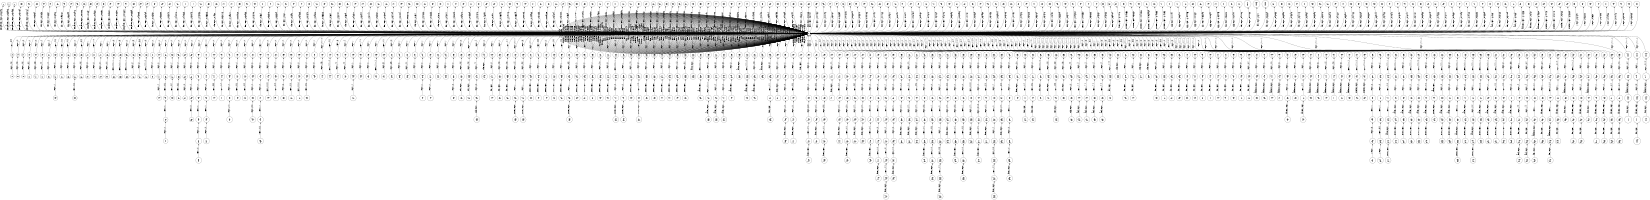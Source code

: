 digraph FST {
rankdir = LR;
size = "8.5,11";
label = "";
center = 1;
orientation = Landscape;
ranksep = "0.4";
nodesep = "0.25";
0 [label = "0", shape = circle, style = bold, fontsize = 14]
	0 -> 0 [label = "comparison:より/-0.021696", fontsize = 14];
	0 -> 0 [label = "comparison:対/0.11062", fontsize = 14];
	0 -> 0 [label = "comparison:参照/0.22733", fontsize = 14];
	0 -> 0 [label = "comparison:比較/-0.63721", fontsize = 14];
	0 -> 1 [label = "comparison:<eps>/-0.28098", fontsize = 14];
	0 -> 4 [label = "comparison:<eps>/-0.35903", fontsize = 14];
	0 -> 7 [label = "comparison:<eps>/-0.37953", fontsize = 14];
	0 -> 0 [label = "comparison:比/0.042899", fontsize = 14];
	0 -> 0 [label = "comparison:対比/-0.29445", fontsize = 14];
	0 -> 0 [label = "comparison:照合/-0.18378", fontsize = 14];
	0 -> 233 [label = "comparison:<eps>/-0.37154", fontsize = 14];
	0 -> 229 [label = "comparison:<eps>/-0.32764", fontsize = 14];
	0 -> 0 [label = "unit:部/-0.54203", fontsize = 14];
	0 -> 0 [label = "unit:装置/-0.36849", fontsize = 14];
	0 -> 0 [label = "unit:回路/0.15092", fontsize = 14];
	0 -> 0 [label = "unit:手段/-0.37253", fontsize = 14];
	0 -> 0 [label = "unit:素子/-0.0055863", fontsize = 14];
	0 -> 0 [label = "unit:体/0.017542", fontsize = 14];
	0 -> 0 [label = "unit:器/-0.23045", fontsize = 14];
	0 -> 0 [label = "unit:ユニット/-0.64616", fontsize = 14];
	0 -> 0 [label = "unit:単位/-0.53318", fontsize = 14];
	0 -> 0 [label = "unit:群/-0.15371", fontsize = 14];
	0 -> 636 [label = "unit:<eps>/0.23234", fontsize = 14];
	0 -> 13 [label = "unit:<eps>/-0.21858", fontsize = 14];
	0 -> 10 [label = "unit:<eps>/0.18337", fontsize = 14];
	0 -> 237 [label = "unit:<eps>/0.13908", fontsize = 14];
	0 -> 19 [label = "235:<eps>/0.095181", fontsize = 14];
	0 -> 0 [label = "235:２３５/-0.53029", fontsize = 14];
	0 -> 16 [label = "235:<eps>/-0.36299", fontsize = 14];
	0 -> 29 [label = "compares:<eps>/-0.18976", fontsize = 14];
	0 -> 0 [label = "compares:結果/0.25454", fontsize = 14];
	0 -> 0 [label = "compares:比較/-0.33004", fontsize = 14];
	0 -> 32 [label = "compares:<eps>/-0.21228", fontsize = 14];
	0 -> 36 [label = "compares:<eps>/-0.1657", fontsize = 14];
	0 -> 26 [label = "compares:<eps>/-0.19337", fontsize = 14];
	0 -> 22 [label = "compares:<eps>/-0.2823", fontsize = 14];
	0 -> 0 [label = "compares:と/0.07301", fontsize = 14];
	0 -> 0 [label = "compares:は/0.17785", fontsize = 14];
	0 -> 242 [label = "compares:<eps>/0.25821", fontsize = 14];
	0 -> 245 [label = "compares:<eps>/0.18301", fontsize = 14];
	0 -> 249 [label = "compares:<eps>/-0.076221", fontsize = 14];
	0 -> 253 [label = "compares:<eps>/-0.16539", fontsize = 14];
	0 -> 45 [label = "the:<eps>/-0.43285", fontsize = 14];
	0 -> 48 [label = "the:<eps>/-0.38489", fontsize = 14];
	0 -> 0 [label = "the:この/-0.36216", fontsize = 14];
	0 -> 0 [label = "the:前記/-0.39973", fontsize = 14];
	0 -> 0 [label = "the:する/-0.24789", fontsize = 14];
	0 -> 0 [label = "the:ア/-0.21137", fontsize = 14];
	0 -> 0 [label = "the:本/-0.2343", fontsize = 14];
	0 -> 0 [label = "the:各/-0.23004", fontsize = 14];
	0 -> 0 [label = "the:尚/-0.22102", fontsize = 14];
	0 -> 902 [label = "the:<eps>/-0.064057", fontsize = 14];
	0 -> 896 [label = "the:<eps>/-0.36688", fontsize = 14];
	0 -> 890 [label = "the:<eps>/-0.25242", fontsize = 14];
	0 -> 884 [label = "the:<eps>/-0.42018", fontsize = 14];
	0 -> 877 [label = "the:<eps>/-0.40565", fontsize = 14];
	0 -> 871 [label = "the:<eps>/-0.30245", fontsize = 14];
	0 -> 864 [label = "the:<eps>/-0.45056", fontsize = 14];
	0 -> 858 [label = "the:<eps>/-0.055523", fontsize = 14];
	0 -> 852 [label = "the:<eps>/-0.4482", fontsize = 14];
	0 -> 847 [label = "the:<eps>/0.050715", fontsize = 14];
	0 -> 841 [label = "the:<eps>/-0.029871", fontsize = 14];
	0 -> 835 [label = "the:<eps>/0.0019021", fontsize = 14];
	0 -> 829 [label = "the:<eps>/-0.30935", fontsize = 14];
	0 -> 823 [label = "the:<eps>/-0.13108", fontsize = 14];
	0 -> 817 [label = "the:<eps>/-0.5584", fontsize = 14];
	0 -> 810 [label = "the:<eps>/-0.36318", fontsize = 14];
	0 -> 784 [label = "the:<eps>/-0.33509", fontsize = 14];
	0 -> 780 [label = "the:<eps>/-0.261", fontsize = 14];
	0 -> 776 [label = "the:<eps>/-0.3492", fontsize = 14];
	0 -> 772 [label = "the:<eps>/-0.34363", fontsize = 14];
	0 -> 768 [label = "the:<eps>/-0.27542", fontsize = 14];
	0 -> 764 [label = "the:<eps>/-0.29326", fontsize = 14];
	0 -> 908 [label = "the:<eps>/-0.055523", fontsize = 14];
	0 -> 759 [label = "the:<eps>/-0.3824", fontsize = 14];
	0 -> 755 [label = "the:<eps>/-0.32707", fontsize = 14];
	0 -> 750 [label = "the:<eps>/-0.5309", fontsize = 14];
	0 -> 746 [label = "the:<eps>/-0.46371", fontsize = 14];
	0 -> 742 [label = "the:<eps>/-0.30944", fontsize = 14];
	0 -> 738 [label = "the:<eps>/-0.37747", fontsize = 14];
	0 -> 734 [label = "the:<eps>/-0.63261", fontsize = 14];
	0 -> 0 [label = "the:、/-0.56087", fontsize = 14];
	0 -> 0 [label = "the:た/-0.31363", fontsize = 14];
	0 -> 0 [label = "the:（/-0.22286", fontsize = 14];
	0 -> 0 [label = "the:その/-0.31193", fontsize = 14];
	0 -> 0 [label = "the:の/-0.46103", fontsize = 14];
	0 -> 351 [label = "the:<eps>/-0.15004", fontsize = 14];
	0 -> 347 [label = "the:<eps>/-0.34709", fontsize = 14];
	0 -> 343 [label = "the:<eps>/-0.21004", fontsize = 14];
	0 -> 339 [label = "the:<eps>/0.028116", fontsize = 14];
	0 -> 335 [label = "the:<eps>/-0.2314", fontsize = 14];
	0 -> 331 [label = "the:<eps>/-0.24886", fontsize = 14];
	0 -> 326 [label = "the:<eps>/-0.13833", fontsize = 14];
	0 -> 322 [label = "the:<eps>/-0.3778", fontsize = 14];
	0 -> 317 [label = "the:<eps>/-0.43077", fontsize = 14];
	0 -> 312 [label = "the:<eps>/-0.32605", fontsize = 14];
	0 -> 308 [label = "the:<eps>/-0.39672", fontsize = 14];
	0 -> 304 [label = "the:<eps>/-0.15389", fontsize = 14];
	0 -> 300 [label = "the:<eps>/-0.21376", fontsize = 14];
	0 -> 296 [label = "the:<eps>/0.43299", fontsize = 14];
	0 -> 292 [label = "the:<eps>/-0.2417", fontsize = 14];
	0 -> 287 [label = "the:<eps>/-0.066295", fontsize = 14];
	0 -> 283 [label = "the:<eps>/-0.19773", fontsize = 14];
	0 -> 279 [label = "the:<eps>/-0.085549", fontsize = 14];
	0 -> 275 [label = "the:<eps>/-0.20723", fontsize = 14];
	0 -> 271 [label = "the:<eps>/-0.094963", fontsize = 14];
	0 -> 267 [label = "the:<eps>/-0.51255", fontsize = 14];
	0 -> 262 [label = "the:<eps>/0.0097302", fontsize = 14];
	0 -> 257 [label = "the:<eps>/-0.34604", fontsize = 14];
	0 -> 42 [label = "the:<eps>/-0.31222", fontsize = 14];
	0 -> 39 [label = "the:<eps>/-0.3569", fontsize = 14];
	0 -> 0 [label = "the:は/-0.3999", fontsize = 14];
	0 -> 355 [label = "count:<eps>/0.01787", fontsize = 14];
	0 -> 358 [label = "count:<eps>/-0.72013", fontsize = 14];
	0 -> 362 [label = "count:<eps>/-0.28151", fontsize = 14];
	0 -> 367 [label = "count:<eps>/-0.19638", fontsize = 14];
	0 -> 372 [label = "count:<eps>/-0.3258", fontsize = 14];
	0 -> 377 [label = "count:<eps>/-0.29989", fontsize = 14];
	0 -> 381 [label = "count:<eps>/-0.0065398", fontsize = 14];
	0 -> 384 [label = "count:<eps>/-0.21765", fontsize = 14];
	0 -> 388 [label = "count:<eps>/-0.0028962", fontsize = 14];
	0 -> 392 [label = "count:<eps>/-0.14167", fontsize = 14];
	0 -> 0 [label = "count:値/-0.0012544", fontsize = 14];
	0 -> 0 [label = "count:数/-0.14382", fontsize = 14];
	0 -> 0 [label = "count:カウント/-0.67531", fontsize = 14];
	0 -> 51 [label = "count:<eps>/-0.48752", fontsize = 14];
	0 -> 54 [label = "count:<eps>/-0.46504", fontsize = 14];
	0 -> 0 [label = "count:枚数/-0.10088", fontsize = 14];
	0 -> 0 [label = "count:計数/-0.25075", fontsize = 14];
	0 -> 0 [label = "count:計測/0.095534", fontsize = 14];
	0 -> 0 [label = "count:計時/-0.090704", fontsize = 14];
	0 -> 0 [label = "count:得点/-0.1909", fontsize = 14];
	0 -> 66 [label = "count:<eps>/-0.095508", fontsize = 14];
	0 -> 0 [label = "count:カウンタ/-0.18877", fontsize = 14];
	0 -> 63 [label = "count:<eps>/-0.28146", fontsize = 14];
	0 -> 60 [label = "count:<eps>/-0.27288", fontsize = 14];
	0 -> 0 [label = "count:計/-0.32419", fontsize = 14];
	0 -> 0 [label = "count:ｃｏｕｎｔ/-0.36132", fontsize = 14];
	0 -> 0 [label = "count:件数/-0.3136", fontsize = 14];
	0 -> 0 [label = "count:回数/-0.25319", fontsize = 14];
	0 -> 57 [label = "count:<eps>/-0.35766", fontsize = 14];
	0 -> 0 [label = "value:データ/0.27469", fontsize = 14];
	0 -> 0 [label = "value:量/-0.0073424", fontsize = 14];
	0 -> 0 [label = "value:電圧/0.14369", fontsize = 14];
	0 -> 0 [label = "value:数/0.093971", fontsize = 14];
	0 -> 0 [label = "value:大き/0.045751", fontsize = 14];
	0 -> 0 [label = "value:値/-0.71979", fontsize = 14];
	0 -> 563 [label = "sent:<eps>/-0.38976", fontsize = 14];
	0 -> 0 [label = "sent:送付/-0.23081", fontsize = 14];
	0 -> 555 [label = "sent:<eps>/-0.37825", fontsize = 14];
	0 -> 548 [label = "sent:<eps>/-0.33791", fontsize = 14];
	0 -> 542 [label = "sent:<eps>/-0.41128", fontsize = 14];
	0 -> 533 [label = "sent:<eps>/-0.33027", fontsize = 14];
	0 -> 525 [label = "sent:<eps>/-0.29761", fontsize = 14];
	0 -> 518 [label = "sent:<eps>/-0.33306", fontsize = 14];
	0 -> 512 [label = "sent:<eps>/-0.38717", fontsize = 14];
	0 -> 506 [label = "sent:<eps>/0.043725", fontsize = 14];
	0 -> 500 [label = "sent:<eps>/-0.12408", fontsize = 14];
	0 -> 492 [label = "sent:<eps>/-0.59914", fontsize = 14];
	0 -> 483 [label = "sent:<eps>/-0.55455", fontsize = 14];
	0 -> 475 [label = "sent:<eps>/-0.47839", fontsize = 14];
	0 -> 468 [label = "sent:<eps>/-0.48444", fontsize = 14];
	0 -> 462 [label = "sent:<eps>/-0.56878", fontsize = 14];
	0 -> 456 [label = "sent:<eps>/-0.12783", fontsize = 14];
	0 -> 395 [label = "sent:<eps>/0.31404", fontsize = 14];
	0 -> 0 [label = "sent:た/0.11341", fontsize = 14];
	0 -> 0 [label = "sent:転送/0.036681", fontsize = 14];
	0 -> 0 [label = "sent:れ/0.043842", fontsize = 14];
	0 -> 0 [label = "sent:ら/-0.09791", fontsize = 14];
	0 -> 0 [label = "sent:き/0.044474", fontsize = 14];
	0 -> 0 [label = "sent:さ/0.062507", fontsize = 14];
	0 -> 69 [label = "sent:<eps>/-0.044237", fontsize = 14];
	0 -> 72 [label = "sent:<eps>/-0.10193", fontsize = 14];
	0 -> 76 [label = "sent:<eps>/-0.30187", fontsize = 14];
	0 -> 0 [label = "sent:出力/0.034732", fontsize = 14];
	0 -> 82 [label = "sent:<eps>/0.058929", fontsize = 14];
	0 -> 0 [label = "sent:供給/0.059129", fontsize = 14];
	0 -> 86 [label = "sent:<eps>/-0.073723", fontsize = 14];
	0 -> 449 [label = "sent:<eps>/-0.068179", fontsize = 14];
	0 -> 443 [label = "sent:<eps>/-0.15372", fontsize = 14];
	0 -> 439 [label = "sent:<eps>/0.097015", fontsize = 14];
	0 -> 432 [label = "sent:<eps>/-0.1743", fontsize = 14];
	0 -> 426 [label = "sent:<eps>/-0.14163", fontsize = 14];
	0 -> 164 [label = "sent:<eps>/-0.19371", fontsize = 14];
	0 -> 419 [label = "sent:<eps>/-0.10441", fontsize = 14];
	0 -> 416 [label = "sent:<eps>/0.10047", fontsize = 14];
	0 -> 410 [label = "sent:<eps>/-0.064654", fontsize = 14];
	0 -> 404 [label = "sent:<eps>/-0.19757", fontsize = 14];
	0 -> 614 [label = "sent:<eps>/0.14812", fontsize = 14];
	0 -> 609 [label = "sent:<eps>/0.34289", fontsize = 14];
	0 -> 605 [label = "sent:<eps>/0.46706", fontsize = 14];
	0 -> 597 [label = "sent:<eps>/-0.05296", fontsize = 14];
	0 -> 591 [label = "sent:<eps>/-0.020906", fontsize = 14];
	0 -> 582 [label = "sent:<eps>/-0.1731", fontsize = 14];
	0 -> 576 [label = "sent:<eps>/-0.20569", fontsize = 14];
	0 -> 569 [label = "sent:<eps>/-0.34952", fontsize = 14];
	0 -> 0 [label = "sent:発光/0.35641", fontsize = 14];
	0 -> 160 [label = "sent:<eps>/-0.31256", fontsize = 14];
	0 -> 0 [label = "sent:給送/0.0030462", fontsize = 14];
	0 -> 156 [label = "sent:<eps>/-0.059704", fontsize = 14];
	0 -> 0 [label = "sent:送り/0.023626", fontsize = 14];
	0 -> 0 [label = "sent:有り/0.063851", fontsize = 14];
	0 -> 0 [label = "sent:流/0.026994", fontsize = 14];
	0 -> 152 [label = "sent:<eps>/-0.15723", fontsize = 14];
	0 -> 0 [label = "sent:渡/-0.072245", fontsize = 14];
	0 -> 400 [label = "sent:<eps>/-0.1123", fontsize = 14];
	0 -> 148 [label = "sent:<eps>/-0.19508", fontsize = 14];
	0 -> 144 [label = "sent:<eps>/-0.30625", fontsize = 14];
	0 -> 0 [label = "sent:送り出/-0.22126", fontsize = 14];
	0 -> 138 [label = "sent:<eps>/-0.36764", fontsize = 14];
	0 -> 133 [label = "sent:<eps>/-0.37516", fontsize = 14];
	0 -> 129 [label = "sent:<eps>/-0.3425", fontsize = 14];
	0 -> 0 [label = "sent:送出/-0.30101", fontsize = 14];
	0 -> 125 [label = "sent:<eps>/-0.33509", fontsize = 14];
	0 -> 0 [label = "sent:送信/-0.26962", fontsize = 14];
	0 -> 120 [label = "sent:<eps>/-0.05477", fontsize = 14];
	0 -> 116 [label = "sent:<eps>/-0.095002", fontsize = 14];
	0 -> 112 [label = "sent:<eps>/-0.005537", fontsize = 14];
	0 -> 106 [label = "sent:<eps>/-0.52883", fontsize = 14];
	0 -> 99 [label = "sent:<eps>/-0.45257", fontsize = 14];
	0 -> 94 [label = "sent:<eps>/-0.43033", fontsize = 14];
	0 -> 90 [label = "sent:<eps>/-0.59124", fontsize = 14];
	0 -> 0 [label = "sent:送/-0.38274", fontsize = 14];
	0 -> 0 [label = "from:の/-0.024375", fontsize = 14];
	0 -> 0 [label = "from:は/0.14557", fontsize = 14];
	0 -> 0 [label = "from:で/0.26847", fontsize = 14];
	0 -> 0 [label = "from:し/-0.0042512", fontsize = 14];
	0 -> 0 [label = "from:より/-0.2617", fontsize = 14];
	0 -> 0 [label = "from:する/0.027376", fontsize = 14];
	0 -> 0 [label = "from:り/0.28721", fontsize = 14];
	0 -> 0 [label = "from:から/-0.69416", fontsize = 14];
	0 -> 0 [label = "from:が/-0.055152", fontsize = 14];
	0 -> 0 [label = "from:を/-0.04902", fontsize = 14];
	0 -> 0 [label = "from:へ/-0.00018007", fontsize = 14];
	0 -> 0 [label = "from:対/-0.10594", fontsize = 14];
	0 -> 168 [label = "from:<eps>/-0.11778", fontsize = 14];
	0 -> 0 [label = "from:０/0.025382", fontsize = 14];
	0 -> 0 [label = "counter:６/0.33333", fontsize = 14];
	0 -> 619 [label = "counter:<eps>/-0.23656", fontsize = 14];
	0 -> 623 [label = "counter:<eps>/0.52831", fontsize = 14];
	0 -> 627 [label = "counter:<eps>/0.042366", fontsize = 14];
	0 -> 632 [label = "counter:<eps>/0.0039939", fontsize = 14];
	0 -> 0 [label = "counter:反/0.0086703", fontsize = 14];
	0 -> 0 [label = "counter:カウンター/-0.43838", fontsize = 14];
	0 -> 0 [label = "counter:マカウンタ/-0.35307", fontsize = 14];
	0 -> 0 [label = "counter:計数/-0.21691", fontsize = 14];
	0 -> 174 [label = "counter:<eps>/-0.45735", fontsize = 14];
	0 -> 0 [label = "counter:カウンタ/-0.73854", fontsize = 14];
	0 -> 0 [label = "counter:回路/0.29076", fontsize = 14];
	0 -> 0 [label = "counter:対向/-0.40996", fontsize = 14];
	0 -> 0 [label = "counter:カウント/-0.20826", fontsize = 14];
	0 -> 171 [label = "counter:<eps>/-0.43485", fontsize = 14];
	0 -> 914 [label = "233:<eps>/0.11794", fontsize = 14];
	0 -> 661 [label = "233:<eps>/-0.28471", fontsize = 14];
	0 -> 656 [label = "233:<eps>/-0.094465", fontsize = 14];
	0 -> 651 [label = "233:<eps>/0.04354", fontsize = 14];
	0 -> 646 [label = "233:<eps>/0.065295", fontsize = 14];
	0 -> 641 [label = "233:<eps>/0.10344", fontsize = 14];
	0 -> 0 [label = "233:233/-0.29007", fontsize = 14];
	0 -> 177 [label = "233:<eps>/-0.059445", fontsize = 14];
	0 -> 180 [label = "233:<eps>/-0.36828", fontsize = 14];
	0 -> 0 [label = "233:２３３/-0.55442", fontsize = 14];
	0 -> 921 [label = "233:<eps>/0.20479", fontsize = 14];
	0 -> 1011 [label = "and:<eps>/-0.41106", fontsize = 14];
	0 -> 1005 [label = "and:<eps>/-0.17788", fontsize = 14];
	0 -> 1000 [label = "and:<eps>/-0.371", fontsize = 14];
	0 -> 994 [label = "and:<eps>/-0.36369", fontsize = 14];
	0 -> 988 [label = "and:<eps>/-0.46053", fontsize = 14];
	0 -> 982 [label = "and:<eps>/-0.23992", fontsize = 14];
	0 -> 976 [label = "and:<eps>/-0.15648", fontsize = 14];
	0 -> 971 [label = "and:<eps>/-0.34115", fontsize = 14];
	0 -> 965 [label = "and:<eps>/-0.29954", fontsize = 14];
	0 -> 959 [label = "and:<eps>/-0.23296", fontsize = 14];
	0 -> 954 [label = "and:<eps>/-0.32278", fontsize = 14];
	0 -> 948 [label = "and:<eps>/-0.36945", fontsize = 14];
	0 -> 941 [label = "and:<eps>/-0.41627", fontsize = 14];
	0 -> 935 [label = "and:<eps>/-0.36917", fontsize = 14];
	0 -> 928 [label = "and:<eps>/-0.24788", fontsize = 14];
	0 -> 0 [label = "and:、/-0.41499", fontsize = 14];
	0 -> 0 [label = "and:と/-0.55896", fontsize = 14];
	0 -> 183 [label = "and:<eps>/-0.36289", fontsize = 14];
	0 -> 665 [label = "and:<eps>/-0.28601", fontsize = 14];
	0 -> 668 [label = "and:<eps>/-0.39744", fontsize = 14];
	0 -> 672 [label = "and:<eps>/-0.34986", fontsize = 14];
	0 -> 676 [label = "and:<eps>/-0.10542", fontsize = 14];
	0 -> 679 [label = "and:<eps>/-0.15191", fontsize = 14];
	0 -> 682 [label = "and:<eps>/-0.18147", fontsize = 14];
	0 -> 686 [label = "and:<eps>/-0.37131", fontsize = 14];
	0 -> 690 [label = "and:<eps>/-0.28938", fontsize = 14];
	0 -> 694 [label = "and:<eps>/-0.26079", fontsize = 14];
	0 -> 698 [label = "and:<eps>/-0.19338", fontsize = 14];
	0 -> 702 [label = "and:<eps>/-0.18777", fontsize = 14];
	0 -> 706 [label = "and:<eps>/-0.19851", fontsize = 14];
	0 -> 710 [label = "and:<eps>/-0.17098", fontsize = 14];
	0 -> 714 [label = "and:<eps>/-0.19425", fontsize = 14];
	0 -> 718 [label = "and:<eps>/-0.33853", fontsize = 14];
	0 -> 722 [label = "and:<eps>/-0.13329", fontsize = 14];
	0 -> 726 [label = "and:<eps>/-0.2367", fontsize = 14];
	0 -> 730 [label = "and:<eps>/-0.25165", fontsize = 14];
	0 -> 187 [label = "and:<eps>/-0.37709", fontsize = 14];
	0 -> 0 [label = "and:し/-0.19941", fontsize = 14];
	0 -> 0 [label = "and:り/-0.37128", fontsize = 14];
	0 -> 190 [label = "and:<eps>/-0.2664", fontsize = 14];
	0 -> 0 [label = "and:，/-0.43971", fontsize = 14];
	0 -> 0 [label = "and:・/-0.23966", fontsize = 14];
	0 -> 0 [label = "and:や/-0.42382", fontsize = 14];
	0 -> 0 [label = "and:／/-0.17653", fontsize = 14];
	0 -> 0 [label = "and:及び/-0.5598", fontsize = 14];
	0 -> 0 [label = "and:とも/-0.22509", fontsize = 14];
	0 -> 0 [label = "and:および/-0.59005", fontsize = 14];
	0 -> 0 [label = "and:ａｎｄ/-0.32098", fontsize = 14];
	0 -> 0 [label = "address:ａｄｄｒｅｓｓ/-0.33792", fontsize = 14];
	0 -> 788 [label = "address:<eps>/-0.18532", fontsize = 14];
	0 -> 792 [label = "address:<eps>/-0.2437", fontsize = 14];
	0 -> 0 [label = "address:アドレス/-0.75826", fontsize = 14];
	0 -> 193 [label = "address:<eps>/-0.43517", fontsize = 14];
	0 -> 0 [label = "address:番地/-0.34063", fontsize = 14];
	0 -> 803 [label = "number:<eps>/-0.47757", fontsize = 14];
	0 -> 796 [label = "number:<eps>/-0.51712", fontsize = 14];
	0 -> 0 [label = "number:また/0.3984", fontsize = 14];
	0 -> 0 [label = "number:本/0.17896", fontsize = 14];
	0 -> 0 [label = "number:数/-0.60139", fontsize = 14];
	0 -> 196 [label = "number:<eps>/-0.3063", fontsize = 14];
	0 -> 0 [label = "number:番号/-0.53592", fontsize = 14];
	0 -> 0 [label = "number:複数/-0.095382", fontsize = 14];
	0 -> 0 [label = "number:一連/0.12838", fontsize = 14];
	0 -> 0 [label = "number:回数/-0.433", fontsize = 14];
	0 -> 0 [label = "number:数値/-0.0078256", fontsize = 14];
	0 -> 0 [label = "number:枚数/-0.37866", fontsize = 14];
	0 -> 0 [label = "number:分/-0.023935", fontsize = 14];
	0 -> 0 [label = "number:ｎｏ/-0.045334", fontsize = 14];
	0 -> 0 [label = "number:ナンバ/-0.37851", fontsize = 14];
	0 -> 0 [label = "number:台数/-0.31532", fontsize = 14];
	0 -> 0 [label = "number:本数/-0.41999", fontsize = 14];
	0 -> 0 [label = "number:多数/-0.31086", fontsize = 14];
	0 -> 199 [label = "number:<eps>/-0.33872", fontsize = 14];
	0 -> 0 [label = "number:個数/-0.40598", fontsize = 14];
	0 -> 0 [label = "number:点数/-0.38842", fontsize = 14];
	0 -> 0 [label = "number:段数/-0.27976", fontsize = 14];
	0 -> 0 [label = "number:ナンバー/-0.26485", fontsize = 14];
	0 -> 202 [label = ".:<eps>/-0.37591", fontsize = 14];
	0 -> 205 [label = ".:<eps>/-0.56222", fontsize = 14];
	0 -> 0 [label = ".:。/-0.62093", fontsize = 14];
	0 -> 208 [label = ".:<eps>/-0.5232", fontsize = 14];
	0 -> 211 [label = ".:<eps>/-0.67686", fontsize = 14];
	0 -> 215 [label = ".:<eps>/-0.40936", fontsize = 14];
	0 -> 0 [label = ".:る/-0.36042", fontsize = 14];
	0 -> 219 [label = ".:<eps>/-0.70148", fontsize = 14];
	0 -> 225 [label = ".:<eps>/-0.60702", fontsize = 14];
	0 -> 222 [label = ".:<eps>/-0.38263", fontsize = 14];
1 [label = "1", shape = circle, style = solid, fontsize = 14]
2 [label = "2", shape = circle, style = solid, fontsize = 14]
	2 -> 3 [label = "<eps>:比較", fontsize = 14];
3 [label = "3", shape = circle, style = solid, fontsize = 14]
	3 -> 0 [label = "<eps>:結果", fontsize = 14];
4 [label = "4", shape = circle, style = solid, fontsize = 14]
5 [label = "5", shape = circle, style = solid, fontsize = 14]
	5 -> 6 [label = "<eps>:比較", fontsize = 14];
6 [label = "6", shape = circle, style = solid, fontsize = 14]
	6 -> 0 [label = "<eps>:例", fontsize = 14];
7 [label = "7", shape = circle, style = solid, fontsize = 14]
8 [label = "8", shape = circle, style = solid, fontsize = 14]
	8 -> 9 [label = "<eps>:比較", fontsize = 14];
9 [label = "9", shape = circle, style = solid, fontsize = 14]
	9 -> 0 [label = "<eps>:用", fontsize = 14];
10 [label = "10", shape = circle, style = solid, fontsize = 14]
11 [label = "11", shape = circle, style = solid, fontsize = 14]
	11 -> 12 [label = "<eps>:場合", fontsize = 14];
12 [label = "12", shape = circle, style = solid, fontsize = 14]
	12 -> 0 [label = "<eps>:を", fontsize = 14];
13 [label = "13", shape = circle, style = solid, fontsize = 14]
14 [label = "14", shape = circle, style = solid, fontsize = 14]
	14 -> 15 [label = "<eps>:制御", fontsize = 14];
15 [label = "15", shape = circle, style = solid, fontsize = 14]
	15 -> 0 [label = "<eps>:部", fontsize = 14];
16 [label = "16", shape = circle, style = solid, fontsize = 14]
17 [label = "17", shape = circle, style = solid, fontsize = 14]
	17 -> 18 [label = "<eps>:２３", fontsize = 14];
18 [label = "18", shape = circle, style = solid, fontsize = 14]
	18 -> 0 [label = "<eps>:５", fontsize = 14];
19 [label = "19", shape = circle, style = solid, fontsize = 14]
20 [label = "20", shape = circle, style = solid, fontsize = 14]
	20 -> 21 [label = "<eps>:１３", fontsize = 14];
21 [label = "21", shape = circle, style = solid, fontsize = 14]
	21 -> 0 [label = "<eps>:５", fontsize = 14];
22 [label = "22", shape = circle, style = solid, fontsize = 14]
23 [label = "23", shape = circle, style = solid, fontsize = 14]
	23 -> 24 [label = "<eps>:と", fontsize = 14];
24 [label = "24", shape = circle, style = solid, fontsize = 14]
	24 -> 25 [label = "<eps>:を", fontsize = 14];
25 [label = "25", shape = circle, style = solid, fontsize = 14]
	25 -> 0 [label = "<eps>:比較", fontsize = 14];
26 [label = "26", shape = circle, style = solid, fontsize = 14]
27 [label = "27", shape = circle, style = solid, fontsize = 14]
	27 -> 28 [label = "<eps>:と", fontsize = 14];
28 [label = "28", shape = circle, style = solid, fontsize = 14]
	28 -> 0 [label = "<eps>:比較", fontsize = 14];
29 [label = "29", shape = circle, style = solid, fontsize = 14]
30 [label = "30", shape = circle, style = solid, fontsize = 14]
	30 -> 31 [label = "<eps>:を", fontsize = 14];
31 [label = "31", shape = circle, style = solid, fontsize = 14]
	31 -> 0 [label = "<eps>:比較", fontsize = 14];
32 [label = "32", shape = circle, style = solid, fontsize = 14]
33 [label = "33", shape = circle, style = solid, fontsize = 14]
	33 -> 34 [label = "<eps>:比較", fontsize = 14];
34 [label = "34", shape = circle, style = solid, fontsize = 14]
	34 -> 35 [label = "<eps>:を", fontsize = 14];
35 [label = "35", shape = circle, style = solid, fontsize = 14]
	35 -> 0 [label = "<eps>:行", fontsize = 14];
36 [label = "36", shape = circle, style = solid, fontsize = 14]
37 [label = "37", shape = circle, style = solid, fontsize = 14]
	37 -> 38 [label = "<eps>:比較", fontsize = 14];
38 [label = "38", shape = circle, style = solid, fontsize = 14]
	38 -> 0 [label = "<eps>:結果", fontsize = 14];
39 [label = "39", shape = circle, style = solid, fontsize = 14]
40 [label = "40", shape = circle, style = solid, fontsize = 14]
	40 -> 41 [label = "<eps>:は", fontsize = 14];
41 [label = "41", shape = circle, style = solid, fontsize = 14]
	41 -> 0 [label = "<eps>:、", fontsize = 14];
42 [label = "42", shape = circle, style = solid, fontsize = 14]
43 [label = "43", shape = circle, style = solid, fontsize = 14]
	43 -> 44 [label = "<eps>:は", fontsize = 14];
44 [label = "44", shape = circle, style = solid, fontsize = 14]
	44 -> 0 [label = "<eps>:この", fontsize = 14];
45 [label = "45", shape = circle, style = solid, fontsize = 14]
46 [label = "46", shape = circle, style = solid, fontsize = 14]
	46 -> 47 [label = "<eps>:また", fontsize = 14];
47 [label = "47", shape = circle, style = solid, fontsize = 14]
	47 -> 0 [label = "<eps>:、", fontsize = 14];
48 [label = "48", shape = circle, style = solid, fontsize = 14]
49 [label = "49", shape = circle, style = solid, fontsize = 14]
	49 -> 50 [label = "<eps>:なお", fontsize = 14];
50 [label = "50", shape = circle, style = solid, fontsize = 14]
	50 -> 0 [label = "<eps>:、", fontsize = 14];
51 [label = "51", shape = circle, style = solid, fontsize = 14]
52 [label = "52", shape = circle, style = solid, fontsize = 14]
	52 -> 53 [label = "<eps>:カウント", fontsize = 14];
53 [label = "53", shape = circle, style = solid, fontsize = 14]
	53 -> 0 [label = "<eps>:値", fontsize = 14];
54 [label = "54", shape = circle, style = solid, fontsize = 14]
55 [label = "55", shape = circle, style = solid, fontsize = 14]
	55 -> 56 [label = "<eps>:カウント", fontsize = 14];
56 [label = "56", shape = circle, style = solid, fontsize = 14]
	56 -> 0 [label = "<eps>:数", fontsize = 14];
57 [label = "57", shape = circle, style = solid, fontsize = 14]
58 [label = "58", shape = circle, style = solid, fontsize = 14]
	58 -> 59 [label = "<eps>:カウント", fontsize = 14];
59 [label = "59", shape = circle, style = solid, fontsize = 14]
	59 -> 0 [label = "<eps>:計", fontsize = 14];
60 [label = "60", shape = circle, style = solid, fontsize = 14]
61 [label = "61", shape = circle, style = solid, fontsize = 14]
	61 -> 62 [label = "<eps>:計", fontsize = 14];
62 [label = "62", shape = circle, style = solid, fontsize = 14]
	62 -> 0 [label = "<eps>:数", fontsize = 14];
63 [label = "63", shape = circle, style = solid, fontsize = 14]
64 [label = "64", shape = circle, style = solid, fontsize = 14]
	64 -> 65 [label = "<eps>:計", fontsize = 14];
65 [label = "65", shape = circle, style = solid, fontsize = 14]
	65 -> 0 [label = "<eps>:数値", fontsize = 14];
66 [label = "66", shape = circle, style = solid, fontsize = 14]
67 [label = "67", shape = circle, style = solid, fontsize = 14]
	67 -> 68 [label = "<eps>:カウンタ", fontsize = 14];
68 [label = "68", shape = circle, style = solid, fontsize = 14]
	68 -> 0 [label = "<eps>:値", fontsize = 14];
69 [label = "69", shape = circle, style = solid, fontsize = 14]
70 [label = "70", shape = circle, style = solid, fontsize = 14]
	70 -> 71 [label = "<eps>:さ", fontsize = 14];
71 [label = "71", shape = circle, style = solid, fontsize = 14]
	71 -> 0 [label = "<eps>:れ", fontsize = 14];
72 [label = "72", shape = circle, style = solid, fontsize = 14]
73 [label = "73", shape = circle, style = solid, fontsize = 14]
	73 -> 74 [label = "<eps>:さ", fontsize = 14];
74 [label = "74", shape = circle, style = solid, fontsize = 14]
	74 -> 75 [label = "<eps>:れ", fontsize = 14];
75 [label = "75", shape = circle, style = solid, fontsize = 14]
	75 -> 0 [label = "<eps>:た", fontsize = 14];
76 [label = "76", shape = circle, style = solid, fontsize = 14]
77 [label = "77", shape = circle, style = solid, fontsize = 14]
	77 -> 78 [label = "<eps>:さ", fontsize = 14];
78 [label = "78", shape = circle, style = solid, fontsize = 14]
	78 -> 79 [label = "<eps>:れ", fontsize = 14];
79 [label = "79", shape = circle, style = solid, fontsize = 14]
	79 -> 80 [label = "<eps>:送信", fontsize = 14];
80 [label = "80", shape = circle, style = solid, fontsize = 14]
	80 -> 81 [label = "<eps>:さ", fontsize = 14];
81 [label = "81", shape = circle, style = solid, fontsize = 14]
	81 -> 0 [label = "<eps>:れ", fontsize = 14];
82 [label = "82", shape = circle, style = solid, fontsize = 14]
83 [label = "83", shape = circle, style = solid, fontsize = 14]
	83 -> 84 [label = "<eps>:向け", fontsize = 14];
84 [label = "84", shape = circle, style = solid, fontsize = 14]
	84 -> 85 [label = "<eps>:て", fontsize = 14];
85 [label = "85", shape = circle, style = solid, fontsize = 14]
	85 -> 0 [label = "<eps>:行", fontsize = 14];
86 [label = "86", shape = circle, style = solid, fontsize = 14]
87 [label = "87", shape = circle, style = solid, fontsize = 14]
	87 -> 88 [label = "<eps>:供給", fontsize = 14];
88 [label = "88", shape = circle, style = solid, fontsize = 14]
	88 -> 89 [label = "<eps>:さ", fontsize = 14];
89 [label = "89", shape = circle, style = solid, fontsize = 14]
	89 -> 0 [label = "<eps>:れ", fontsize = 14];
90 [label = "90", shape = circle, style = solid, fontsize = 14]
91 [label = "91", shape = circle, style = solid, fontsize = 14]
	91 -> 92 [label = "<eps>:送", fontsize = 14];
92 [label = "92", shape = circle, style = solid, fontsize = 14]
	92 -> 93 [label = "<eps>:ら", fontsize = 14];
93 [label = "93", shape = circle, style = solid, fontsize = 14]
	93 -> 0 [label = "<eps>:れ", fontsize = 14];
94 [label = "94", shape = circle, style = solid, fontsize = 14]
95 [label = "95", shape = circle, style = solid, fontsize = 14]
	95 -> 96 [label = "<eps>:送", fontsize = 14];
96 [label = "96", shape = circle, style = solid, fontsize = 14]
	96 -> 97 [label = "<eps>:ら", fontsize = 14];
97 [label = "97", shape = circle, style = solid, fontsize = 14]
	97 -> 98 [label = "<eps>:れ", fontsize = 14];
98 [label = "98", shape = circle, style = solid, fontsize = 14]
	98 -> 0 [label = "<eps>:た", fontsize = 14];
99 [label = "99", shape = circle, style = solid, fontsize = 14]
100 [label = "100", shape = circle, style = solid, fontsize = 14]
	100 -> 101 [label = "<eps>:送", fontsize = 14];
101 [label = "101", shape = circle, style = solid, fontsize = 14]
	101 -> 102 [label = "<eps>:ら", fontsize = 14];
102 [label = "102", shape = circle, style = solid, fontsize = 14]
	102 -> 103 [label = "<eps>:れ", fontsize = 14];
103 [label = "103", shape = circle, style = solid, fontsize = 14]
	103 -> 104 [label = "<eps>:て", fontsize = 14];
104 [label = "104", shape = circle, style = solid, fontsize = 14]
	104 -> 105 [label = "<eps>:き", fontsize = 14];
105 [label = "105", shape = circle, style = solid, fontsize = 14]
	105 -> 0 [label = "<eps>:た", fontsize = 14];
106 [label = "106", shape = circle, style = solid, fontsize = 14]
107 [label = "107", shape = circle, style = solid, fontsize = 14]
	107 -> 108 [label = "<eps>:送", fontsize = 14];
108 [label = "108", shape = circle, style = solid, fontsize = 14]
	108 -> 109 [label = "<eps>:ら", fontsize = 14];
109 [label = "109", shape = circle, style = solid, fontsize = 14]
	109 -> 110 [label = "<eps>:れ", fontsize = 14];
110 [label = "110", shape = circle, style = solid, fontsize = 14]
	110 -> 111 [label = "<eps>:て", fontsize = 14];
111 [label = "111", shape = circle, style = solid, fontsize = 14]
	111 -> 0 [label = "<eps>:くる", fontsize = 14];
112 [label = "112", shape = circle, style = solid, fontsize = 14]
113 [label = "113", shape = circle, style = solid, fontsize = 14]
	113 -> 114 [label = "<eps>:接続", fontsize = 14];
114 [label = "114", shape = circle, style = solid, fontsize = 14]
	114 -> 115 [label = "<eps>:さ", fontsize = 14];
115 [label = "115", shape = circle, style = solid, fontsize = 14]
	115 -> 0 [label = "<eps>:れ", fontsize = 14];
116 [label = "116", shape = circle, style = solid, fontsize = 14]
117 [label = "117", shape = circle, style = solid, fontsize = 14]
	117 -> 118 [label = "<eps>:入力", fontsize = 14];
118 [label = "118", shape = circle, style = solid, fontsize = 14]
	118 -> 119 [label = "<eps>:さ", fontsize = 14];
119 [label = "119", shape = circle, style = solid, fontsize = 14]
	119 -> 0 [label = "<eps>:れ", fontsize = 14];
120 [label = "120", shape = circle, style = solid, fontsize = 14]
121 [label = "121", shape = circle, style = solid, fontsize = 14]
	121 -> 122 [label = "<eps>:入力", fontsize = 14];
122 [label = "122", shape = circle, style = solid, fontsize = 14]
	122 -> 123 [label = "<eps>:さ", fontsize = 14];
123 [label = "123", shape = circle, style = solid, fontsize = 14]
	123 -> 124 [label = "<eps>:れ", fontsize = 14];
124 [label = "124", shape = circle, style = solid, fontsize = 14]
	124 -> 0 [label = "<eps>:た", fontsize = 14];
125 [label = "125", shape = circle, style = solid, fontsize = 14]
126 [label = "126", shape = circle, style = solid, fontsize = 14]
	126 -> 127 [label = "<eps>:送信", fontsize = 14];
127 [label = "127", shape = circle, style = solid, fontsize = 14]
	127 -> 128 [label = "<eps>:さ", fontsize = 14];
128 [label = "128", shape = circle, style = solid, fontsize = 14]
	128 -> 0 [label = "<eps>:れ", fontsize = 14];
129 [label = "129", shape = circle, style = solid, fontsize = 14]
130 [label = "130", shape = circle, style = solid, fontsize = 14]
	130 -> 131 [label = "<eps>:送出", fontsize = 14];
131 [label = "131", shape = circle, style = solid, fontsize = 14]
	131 -> 132 [label = "<eps>:さ", fontsize = 14];
132 [label = "132", shape = circle, style = solid, fontsize = 14]
	132 -> 0 [label = "<eps>:れ", fontsize = 14];
133 [label = "133", shape = circle, style = solid, fontsize = 14]
134 [label = "134", shape = circle, style = solid, fontsize = 14]
	134 -> 135 [label = "<eps>:送出", fontsize = 14];
135 [label = "135", shape = circle, style = solid, fontsize = 14]
	135 -> 136 [label = "<eps>:さ", fontsize = 14];
136 [label = "136", shape = circle, style = solid, fontsize = 14]
	136 -> 137 [label = "<eps>:れ", fontsize = 14];
137 [label = "137", shape = circle, style = solid, fontsize = 14]
	137 -> 0 [label = "<eps>:た", fontsize = 14];
138 [label = "138", shape = circle, style = solid, fontsize = 14]
139 [label = "139", shape = circle, style = solid, fontsize = 14]
	139 -> 140 [label = "<eps>:送出", fontsize = 14];
140 [label = "140", shape = circle, style = solid, fontsize = 14]
	140 -> 141 [label = "<eps>:さ", fontsize = 14];
141 [label = "141", shape = circle, style = solid, fontsize = 14]
	141 -> 142 [label = "<eps>:れ", fontsize = 14];
142 [label = "142", shape = circle, style = solid, fontsize = 14]
	142 -> 143 [label = "<eps>:て", fontsize = 14];
143 [label = "143", shape = circle, style = solid, fontsize = 14]
	143 -> 0 [label = "<eps>:くる", fontsize = 14];
144 [label = "144", shape = circle, style = solid, fontsize = 14]
145 [label = "145", shape = circle, style = solid, fontsize = 14]
	145 -> 146 [label = "<eps>:送り出", fontsize = 14];
146 [label = "146", shape = circle, style = solid, fontsize = 14]
	146 -> 147 [label = "<eps>:さ", fontsize = 14];
147 [label = "147", shape = circle, style = solid, fontsize = 14]
	147 -> 0 [label = "<eps>:れ", fontsize = 14];
148 [label = "148", shape = circle, style = solid, fontsize = 14]
149 [label = "149", shape = circle, style = solid, fontsize = 14]
	149 -> 150 [label = "<eps>:圧送", fontsize = 14];
150 [label = "150", shape = circle, style = solid, fontsize = 14]
	150 -> 151 [label = "<eps>:さ", fontsize = 14];
151 [label = "151", shape = circle, style = solid, fontsize = 14]
	151 -> 0 [label = "<eps>:れ", fontsize = 14];
152 [label = "152", shape = circle, style = solid, fontsize = 14]
153 [label = "153", shape = circle, style = solid, fontsize = 14]
	153 -> 154 [label = "<eps>:渡", fontsize = 14];
154 [label = "154", shape = circle, style = solid, fontsize = 14]
	154 -> 155 [label = "<eps>:さ", fontsize = 14];
155 [label = "155", shape = circle, style = solid, fontsize = 14]
	155 -> 0 [label = "<eps>:れ", fontsize = 14];
156 [label = "156", shape = circle, style = solid, fontsize = 14]
157 [label = "157", shape = circle, style = solid, fontsize = 14]
	157 -> 158 [label = "<eps>:伝送", fontsize = 14];
158 [label = "158", shape = circle, style = solid, fontsize = 14]
	158 -> 159 [label = "<eps>:さ", fontsize = 14];
159 [label = "159", shape = circle, style = solid, fontsize = 14]
	159 -> 0 [label = "<eps>:れ", fontsize = 14];
160 [label = "160", shape = circle, style = solid, fontsize = 14]
161 [label = "161", shape = circle, style = solid, fontsize = 14]
	161 -> 162 [label = "<eps>:送り込", fontsize = 14];
162 [label = "162", shape = circle, style = solid, fontsize = 14]
	162 -> 163 [label = "<eps>:ま", fontsize = 14];
163 [label = "163", shape = circle, style = solid, fontsize = 14]
	163 -> 0 [label = "<eps>:れ", fontsize = 14];
164 [label = "164", shape = circle, style = solid, fontsize = 14]
165 [label = "165", shape = circle, style = solid, fontsize = 14]
	165 -> 166 [label = "<eps>:返信", fontsize = 14];
166 [label = "166", shape = circle, style = solid, fontsize = 14]
	166 -> 167 [label = "<eps>:さ", fontsize = 14];
167 [label = "167", shape = circle, style = solid, fontsize = 14]
	167 -> 0 [label = "<eps>:れ", fontsize = 14];
168 [label = "168", shape = circle, style = solid, fontsize = 14]
169 [label = "169", shape = circle, style = solid, fontsize = 14]
	169 -> 170 [label = "<eps>:対", fontsize = 14];
170 [label = "170", shape = circle, style = solid, fontsize = 14]
	170 -> 0 [label = "<eps>:し", fontsize = 14];
171 [label = "171", shape = circle, style = solid, fontsize = 14]
172 [label = "172", shape = circle, style = solid, fontsize = 14]
	172 -> 173 [label = "<eps>:回数", fontsize = 14];
173 [label = "173", shape = circle, style = solid, fontsize = 14]
	173 -> 0 [label = "<eps>:カウンタ", fontsize = 14];
174 [label = "174", shape = circle, style = solid, fontsize = 14]
175 [label = "175", shape = circle, style = solid, fontsize = 14]
	175 -> 176 [label = "<eps>:カウンタ", fontsize = 14];
176 [label = "176", shape = circle, style = solid, fontsize = 14]
	176 -> 0 [label = "<eps>:手段", fontsize = 14];
177 [label = "177", shape = circle, style = solid, fontsize = 14]
178 [label = "178", shape = circle, style = solid, fontsize = 14]
	178 -> 179 [label = "<eps>:２３", fontsize = 14];
179 [label = "179", shape = circle, style = solid, fontsize = 14]
	179 -> 0 [label = "<eps>:3", fontsize = 14];
180 [label = "180", shape = circle, style = solid, fontsize = 14]
181 [label = "181", shape = circle, style = solid, fontsize = 14]
	181 -> 182 [label = "<eps>:２３", fontsize = 14];
182 [label = "182", shape = circle, style = solid, fontsize = 14]
	182 -> 0 [label = "<eps>:３", fontsize = 14];
183 [label = "183", shape = circle, style = solid, fontsize = 14]
184 [label = "184", shape = circle, style = solid, fontsize = 14]
	184 -> 185 [label = "<eps>:と", fontsize = 14];
185 [label = "185", shape = circle, style = solid, fontsize = 14]
	185 -> 186 [label = "<eps>:し", fontsize = 14];
186 [label = "186", shape = circle, style = solid, fontsize = 14]
	186 -> 0 [label = "<eps>:、", fontsize = 14];
187 [label = "187", shape = circle, style = solid, fontsize = 14]
188 [label = "188", shape = circle, style = solid, fontsize = 14]
	188 -> 189 [label = "<eps>:と", fontsize = 14];
189 [label = "189", shape = circle, style = solid, fontsize = 14]
	189 -> 0 [label = "<eps>:とも", fontsize = 14];
190 [label = "190", shape = circle, style = solid, fontsize = 14]
191 [label = "191", shape = circle, style = solid, fontsize = 14]
	191 -> 192 [label = "<eps>:り", fontsize = 14];
192 [label = "192", shape = circle, style = solid, fontsize = 14]
	192 -> 0 [label = "<eps>:、", fontsize = 14];
193 [label = "193", shape = circle, style = solid, fontsize = 14]
194 [label = "194", shape = circle, style = solid, fontsize = 14]
	194 -> 195 [label = "<eps>:アドレス", fontsize = 14];
195 [label = "195", shape = circle, style = solid, fontsize = 14]
	195 -> 0 [label = "<eps>:・", fontsize = 14];
196 [label = "196", shape = circle, style = solid, fontsize = 14]
197 [label = "197", shape = circle, style = solid, fontsize = 14]
	197 -> 198 [label = "<eps>:数", fontsize = 14];
198 [label = "198", shape = circle, style = solid, fontsize = 14]
	198 -> 0 [label = "<eps>:だけ", fontsize = 14];
199 [label = "199", shape = circle, style = solid, fontsize = 14]
200 [label = "200", shape = circle, style = solid, fontsize = 14]
	200 -> 201 [label = "<eps>:多数", fontsize = 14];
201 [label = "201", shape = circle, style = solid, fontsize = 14]
	201 -> 0 [label = "<eps>:個", fontsize = 14];
202 [label = "202", shape = circle, style = solid, fontsize = 14]
203 [label = "203", shape = circle, style = solid, fontsize = 14]
	203 -> 204 [label = "<eps>:た", fontsize = 14];
204 [label = "204", shape = circle, style = solid, fontsize = 14]
	204 -> 0 [label = "<eps>:。", fontsize = 14];
205 [label = "205", shape = circle, style = solid, fontsize = 14]
206 [label = "206", shape = circle, style = solid, fontsize = 14]
	206 -> 207 [label = "<eps>:する", fontsize = 14];
207 [label = "207", shape = circle, style = solid, fontsize = 14]
	207 -> 0 [label = "<eps>:。", fontsize = 14];
208 [label = "208", shape = circle, style = solid, fontsize = 14]
209 [label = "209", shape = circle, style = solid, fontsize = 14]
	209 -> 210 [label = "<eps>:い", fontsize = 14];
210 [label = "210", shape = circle, style = solid, fontsize = 14]
	210 -> 0 [label = "<eps>:。", fontsize = 14];
211 [label = "211", shape = circle, style = solid, fontsize = 14]
212 [label = "212", shape = circle, style = solid, fontsize = 14]
	212 -> 213 [label = "<eps>:い", fontsize = 14];
213 [label = "213", shape = circle, style = solid, fontsize = 14]
	213 -> 214 [label = "<eps>:る", fontsize = 14];
214 [label = "214", shape = circle, style = solid, fontsize = 14]
	214 -> 0 [label = "<eps>:。", fontsize = 14];
215 [label = "215", shape = circle, style = solid, fontsize = 14]
216 [label = "216", shape = circle, style = solid, fontsize = 14]
	216 -> 217 [label = "<eps>:い", fontsize = 14];
217 [label = "217", shape = circle, style = solid, fontsize = 14]
	217 -> 218 [label = "<eps>:く", fontsize = 14];
218 [label = "218", shape = circle, style = solid, fontsize = 14]
	218 -> 0 [label = "<eps>:。", fontsize = 14];
219 [label = "219", shape = circle, style = solid, fontsize = 14]
220 [label = "220", shape = circle, style = solid, fontsize = 14]
	220 -> 221 [label = "<eps>:る", fontsize = 14];
221 [label = "221", shape = circle, style = solid, fontsize = 14]
	221 -> 0 [label = "<eps>:。", fontsize = 14];
222 [label = "222", shape = circle, style = solid, fontsize = 14]
223 [label = "223", shape = circle, style = solid, fontsize = 14]
	223 -> 224 [label = "<eps>:う", fontsize = 14];
224 [label = "224", shape = circle, style = solid, fontsize = 14]
	224 -> 0 [label = "<eps>:。", fontsize = 14];
225 [label = "225", shape = circle, style = solid, fontsize = 14]
226 [label = "226", shape = circle, style = solid, fontsize = 14]
	226 -> 227 [label = "<eps>:あ", fontsize = 14];
227 [label = "227", shape = circle, style = solid, fontsize = 14]
	227 -> 228 [label = "<eps>:る", fontsize = 14];
228 [label = "228", shape = circle, style = solid, fontsize = 14]
	228 -> 0 [label = "<eps>:。", fontsize = 14];
229 [label = "229", shape = circle, style = solid, fontsize = 14]
230 [label = "230", shape = circle, style = solid, fontsize = 14]
	230 -> 231 [label = "unit:<eps>", fontsize = 14];
231 [label = "231", shape = circle, style = solid, fontsize = 14]
	231 -> 232 [label = "<eps>:比較", fontsize = 14];
232 [label = "232", shape = circle, style = solid, fontsize = 14]
	232 -> 0 [label = "<eps>:部", fontsize = 14];
233 [label = "233", shape = circle, style = solid, fontsize = 14]
234 [label = "234", shape = circle, style = solid, fontsize = 14]
	234 -> 235 [label = "unit:<eps>", fontsize = 14];
235 [label = "235", shape = circle, style = solid, fontsize = 14]
	235 -> 236 [label = "<eps>:比較", fontsize = 14];
236 [label = "236", shape = circle, style = solid, fontsize = 14]
	236 -> 0 [label = "<eps>:ユニット", fontsize = 14];
237 [label = "237", shape = circle, style = solid, fontsize = 14]
238 [label = "238", shape = circle, style = solid, fontsize = 14]
	238 -> 239 [label = "235:<eps>", fontsize = 14];
239 [label = "239", shape = circle, style = solid, fontsize = 14]
	239 -> 240 [label = "<eps>:部", fontsize = 14];
240 [label = "240", shape = circle, style = solid, fontsize = 14]
	240 -> 241 [label = "<eps>:２３", fontsize = 14];
241 [label = "241", shape = circle, style = solid, fontsize = 14]
	241 -> 0 [label = "<eps>:５", fontsize = 14];
242 [label = "242", shape = circle, style = solid, fontsize = 14]
243 [label = "243", shape = circle, style = solid, fontsize = 14]
	243 -> 244 [label = "the:<eps>", fontsize = 14];
244 [label = "244", shape = circle, style = solid, fontsize = 14]
	244 -> 0 [label = "<eps>:は", fontsize = 14];
245 [label = "245", shape = circle, style = solid, fontsize = 14]
246 [label = "246", shape = circle, style = solid, fontsize = 14]
	246 -> 247 [label = "the:<eps>", fontsize = 14];
247 [label = "247", shape = circle, style = solid, fontsize = 14]
	247 -> 248 [label = "<eps>:は", fontsize = 14];
248 [label = "248", shape = circle, style = solid, fontsize = 14]
	248 -> 0 [label = "<eps>:、", fontsize = 14];
249 [label = "249", shape = circle, style = solid, fontsize = 14]
250 [label = "250", shape = circle, style = solid, fontsize = 14]
	250 -> 251 [label = "the:<eps>", fontsize = 14];
251 [label = "251", shape = circle, style = solid, fontsize = 14]
	251 -> 252 [label = "<eps>:比較", fontsize = 14];
252 [label = "252", shape = circle, style = solid, fontsize = 14]
	252 -> 0 [label = "<eps>:し", fontsize = 14];
253 [label = "253", shape = circle, style = solid, fontsize = 14]
254 [label = "254", shape = circle, style = solid, fontsize = 14]
	254 -> 255 [label = "the:<eps>", fontsize = 14];
255 [label = "255", shape = circle, style = solid, fontsize = 14]
	255 -> 256 [label = "<eps>:比較", fontsize = 14];
256 [label = "256", shape = circle, style = solid, fontsize = 14]
	256 -> 0 [label = "<eps>:する", fontsize = 14];
257 [label = "257", shape = circle, style = solid, fontsize = 14]
258 [label = "258", shape = circle, style = solid, fontsize = 14]
	258 -> 259 [label = "count:<eps>", fontsize = 14];
259 [label = "259", shape = circle, style = solid, fontsize = 14]
	259 -> 260 [label = "<eps>:、", fontsize = 14];
260 [label = "260", shape = circle, style = solid, fontsize = 14]
	260 -> 261 [label = "<eps>:上記", fontsize = 14];
261 [label = "261", shape = circle, style = solid, fontsize = 14]
	261 -> 0 [label = "<eps>:カウント", fontsize = 14];
262 [label = "262", shape = circle, style = solid, fontsize = 14]
263 [label = "263", shape = circle, style = solid, fontsize = 14]
	263 -> 264 [label = "count:<eps>", fontsize = 14];
264 [label = "264", shape = circle, style = solid, fontsize = 14]
	264 -> 265 [label = "<eps>:、", fontsize = 14];
265 [label = "265", shape = circle, style = solid, fontsize = 14]
	265 -> 266 [label = "<eps>:周波", fontsize = 14];
266 [label = "266", shape = circle, style = solid, fontsize = 14]
	266 -> 0 [label = "<eps>:数", fontsize = 14];
267 [label = "267", shape = circle, style = solid, fontsize = 14]
268 [label = "268", shape = circle, style = solid, fontsize = 14]
	268 -> 269 [label = "count:<eps>", fontsize = 14];
269 [label = "269", shape = circle, style = solid, fontsize = 14]
	269 -> 270 [label = "<eps>:、", fontsize = 14];
270 [label = "270", shape = circle, style = solid, fontsize = 14]
	270 -> 0 [label = "<eps>:カウント", fontsize = 14];
271 [label = "271", shape = circle, style = solid, fontsize = 14]
272 [label = "272", shape = circle, style = solid, fontsize = 14]
	272 -> 273 [label = "count:<eps>", fontsize = 14];
273 [label = "273", shape = circle, style = solid, fontsize = 14]
	273 -> 274 [label = "<eps>:、", fontsize = 14];
274 [label = "274", shape = circle, style = solid, fontsize = 14]
	274 -> 0 [label = "<eps>:回数", fontsize = 14];
275 [label = "275", shape = circle, style = solid, fontsize = 14]
276 [label = "276", shape = circle, style = solid, fontsize = 14]
	276 -> 277 [label = "count:<eps>", fontsize = 14];
277 [label = "277", shape = circle, style = solid, fontsize = 14]
	277 -> 278 [label = "<eps>:、", fontsize = 14];
278 [label = "278", shape = circle, style = solid, fontsize = 14]
	278 -> 0 [label = "<eps>:計", fontsize = 14];
279 [label = "279", shape = circle, style = solid, fontsize = 14]
280 [label = "280", shape = circle, style = solid, fontsize = 14]
	280 -> 281 [label = "count:<eps>", fontsize = 14];
281 [label = "281", shape = circle, style = solid, fontsize = 14]
	281 -> 282 [label = "<eps>:、", fontsize = 14];
282 [label = "282", shape = circle, style = solid, fontsize = 14]
	282 -> 0 [label = "<eps>:計時", fontsize = 14];
283 [label = "283", shape = circle, style = solid, fontsize = 14]
284 [label = "284", shape = circle, style = solid, fontsize = 14]
	284 -> 285 [label = "count:<eps>", fontsize = 14];
285 [label = "285", shape = circle, style = solid, fontsize = 14]
	285 -> 286 [label = "<eps>:、", fontsize = 14];
286 [label = "286", shape = circle, style = solid, fontsize = 14]
	286 -> 0 [label = "<eps>:計数", fontsize = 14];
287 [label = "287", shape = circle, style = solid, fontsize = 14]
288 [label = "288", shape = circle, style = solid, fontsize = 14]
	288 -> 289 [label = "count:<eps>", fontsize = 14];
289 [label = "289", shape = circle, style = solid, fontsize = 14]
	289 -> 290 [label = "<eps>:、", fontsize = 14];
290 [label = "290", shape = circle, style = solid, fontsize = 14]
	290 -> 291 [label = "<eps>:減算", fontsize = 14];
291 [label = "291", shape = circle, style = solid, fontsize = 14]
	291 -> 0 [label = "<eps>:カウンタ", fontsize = 14];
292 [label = "292", shape = circle, style = solid, fontsize = 14]
293 [label = "293", shape = circle, style = solid, fontsize = 14]
	293 -> 294 [label = "count:<eps>", fontsize = 14];
294 [label = "294", shape = circle, style = solid, fontsize = 14]
	294 -> 295 [label = "<eps>:た", fontsize = 14];
295 [label = "295", shape = circle, style = solid, fontsize = 14]
	295 -> 0 [label = "<eps>:カウント", fontsize = 14];
296 [label = "296", shape = circle, style = solid, fontsize = 14]
297 [label = "297", shape = circle, style = solid, fontsize = 14]
	297 -> 298 [label = "count:<eps>", fontsize = 14];
298 [label = "298", shape = circle, style = solid, fontsize = 14]
	298 -> 299 [label = "<eps>:た", fontsize = 14];
299 [label = "299", shape = circle, style = solid, fontsize = 14]
	299 -> 0 [label = "<eps>:ビット", fontsize = 14];
300 [label = "300", shape = circle, style = solid, fontsize = 14]
301 [label = "301", shape = circle, style = solid, fontsize = 14]
	301 -> 302 [label = "count:<eps>", fontsize = 14];
302 [label = "302", shape = circle, style = solid, fontsize = 14]
	302 -> 303 [label = "<eps>:（", fontsize = 14];
303 [label = "303", shape = circle, style = solid, fontsize = 14]
	303 -> 0 [label = "<eps>:ｃｏｕｎｔ", fontsize = 14];
304 [label = "304", shape = circle, style = solid, fontsize = 14]
305 [label = "305", shape = circle, style = solid, fontsize = 14]
	305 -> 306 [label = "count:<eps>", fontsize = 14];
306 [label = "306", shape = circle, style = solid, fontsize = 14]
	306 -> 307 [label = "<eps>:その", fontsize = 14];
307 [label = "307", shape = circle, style = solid, fontsize = 14]
	307 -> 0 [label = "<eps>:計", fontsize = 14];
308 [label = "308", shape = circle, style = solid, fontsize = 14]
309 [label = "309", shape = circle, style = solid, fontsize = 14]
	309 -> 310 [label = "count:<eps>", fontsize = 14];
310 [label = "310", shape = circle, style = solid, fontsize = 14]
	310 -> 311 [label = "<eps>:の", fontsize = 14];
311 [label = "311", shape = circle, style = solid, fontsize = 14]
	311 -> 0 [label = "<eps>:カウント", fontsize = 14];
312 [label = "312", shape = circle, style = solid, fontsize = 14]
313 [label = "313", shape = circle, style = solid, fontsize = 14]
	313 -> 314 [label = "count:<eps>", fontsize = 14];
314 [label = "314", shape = circle, style = solid, fontsize = 14]
	314 -> 315 [label = "<eps>:の", fontsize = 14];
315 [label = "315", shape = circle, style = solid, fontsize = 14]
	315 -> 316 [label = "<eps>:カウント", fontsize = 14];
316 [label = "316", shape = circle, style = solid, fontsize = 14]
	316 -> 0 [label = "<eps>:値", fontsize = 14];
317 [label = "317", shape = circle, style = solid, fontsize = 14]
318 [label = "318", shape = circle, style = solid, fontsize = 14]
	318 -> 319 [label = "count:<eps>", fontsize = 14];
319 [label = "319", shape = circle, style = solid, fontsize = 14]
	319 -> 320 [label = "<eps>:は", fontsize = 14];
320 [label = "320", shape = circle, style = solid, fontsize = 14]
	320 -> 321 [label = "<eps>:、", fontsize = 14];
321 [label = "321", shape = circle, style = solid, fontsize = 14]
	321 -> 0 [label = "<eps>:カウント", fontsize = 14];
322 [label = "322", shape = circle, style = solid, fontsize = 14]
323 [label = "323", shape = circle, style = solid, fontsize = 14]
	323 -> 324 [label = "count:<eps>", fontsize = 14];
324 [label = "324", shape = circle, style = solid, fontsize = 14]
	324 -> 325 [label = "<eps>:この", fontsize = 14];
325 [label = "325", shape = circle, style = solid, fontsize = 14]
	325 -> 0 [label = "<eps>:カウント", fontsize = 14];
326 [label = "326", shape = circle, style = solid, fontsize = 14]
327 [label = "327", shape = circle, style = solid, fontsize = 14]
	327 -> 328 [label = "count:<eps>", fontsize = 14];
328 [label = "328", shape = circle, style = solid, fontsize = 14]
	328 -> 329 [label = "<eps>:この", fontsize = 14];
329 [label = "329", shape = circle, style = solid, fontsize = 14]
	329 -> 330 [label = "<eps>:計", fontsize = 14];
330 [label = "330", shape = circle, style = solid, fontsize = 14]
	330 -> 0 [label = "<eps>:数値", fontsize = 14];
331 [label = "331", shape = circle, style = solid, fontsize = 14]
332 [label = "332", shape = circle, style = solid, fontsize = 14]
	332 -> 333 [label = "count:<eps>", fontsize = 14];
333 [label = "333", shape = circle, style = solid, fontsize = 14]
	333 -> 334 [label = "<eps>:する", fontsize = 14];
334 [label = "334", shape = circle, style = solid, fontsize = 14]
	334 -> 0 [label = "<eps>:カウント", fontsize = 14];
335 [label = "335", shape = circle, style = solid, fontsize = 14]
336 [label = "336", shape = circle, style = solid, fontsize = 14]
	336 -> 337 [label = "count:<eps>", fontsize = 14];
337 [label = "337", shape = circle, style = solid, fontsize = 14]
	337 -> 338 [label = "<eps>:り", fontsize = 14];
338 [label = "338", shape = circle, style = solid, fontsize = 14]
	338 -> 0 [label = "<eps>:カウント", fontsize = 14];
339 [label = "339", shape = circle, style = solid, fontsize = 14]
340 [label = "340", shape = circle, style = solid, fontsize = 14]
	340 -> 341 [label = "count:<eps>", fontsize = 14];
341 [label = "341", shape = circle, style = solid, fontsize = 14]
	341 -> 342 [label = "<eps>:本", fontsize = 14];
342 [label = "342", shape = circle, style = solid, fontsize = 14]
	342 -> 0 [label = "<eps>:カウンタ", fontsize = 14];
343 [label = "343", shape = circle, style = solid, fontsize = 14]
344 [label = "344", shape = circle, style = solid, fontsize = 14]
	344 -> 345 [label = "count:<eps>", fontsize = 14];
345 [label = "345", shape = circle, style = solid, fontsize = 14]
	345 -> 346 [label = "<eps>:く", fontsize = 14];
346 [label = "346", shape = circle, style = solid, fontsize = 14]
	346 -> 0 [label = "<eps>:カウント", fontsize = 14];
347 [label = "347", shape = circle, style = solid, fontsize = 14]
348 [label = "348", shape = circle, style = solid, fontsize = 14]
	348 -> 349 [label = "count:<eps>", fontsize = 14];
349 [label = "349", shape = circle, style = solid, fontsize = 14]
	349 -> 350 [label = "<eps>:上記", fontsize = 14];
350 [label = "350", shape = circle, style = solid, fontsize = 14]
	350 -> 0 [label = "<eps>:カウント", fontsize = 14];
351 [label = "351", shape = circle, style = solid, fontsize = 14]
352 [label = "352", shape = circle, style = solid, fontsize = 14]
	352 -> 353 [label = "count:<eps>", fontsize = 14];
353 [label = "353", shape = circle, style = solid, fontsize = 14]
	353 -> 354 [label = "<eps>:得点", fontsize = 14];
354 [label = "354", shape = circle, style = solid, fontsize = 14]
	354 -> 0 [label = "<eps>:は", fontsize = 14];
355 [label = "355", shape = circle, style = solid, fontsize = 14]
356 [label = "356", shape = circle, style = solid, fontsize = 14]
	356 -> 357 [label = "value:<eps>", fontsize = 14];
357 [label = "357", shape = circle, style = solid, fontsize = 14]
	357 -> 0 [label = "<eps>:カウント", fontsize = 14];
358 [label = "358", shape = circle, style = solid, fontsize = 14]
359 [label = "359", shape = circle, style = solid, fontsize = 14]
	359 -> 360 [label = "value:<eps>", fontsize = 14];
360 [label = "360", shape = circle, style = solid, fontsize = 14]
	360 -> 361 [label = "<eps>:カウント", fontsize = 14];
361 [label = "361", shape = circle, style = solid, fontsize = 14]
	361 -> 0 [label = "<eps>:値", fontsize = 14];
362 [label = "362", shape = circle, style = solid, fontsize = 14]
363 [label = "363", shape = circle, style = solid, fontsize = 14]
	363 -> 364 [label = "value:<eps>", fontsize = 14];
364 [label = "364", shape = circle, style = solid, fontsize = 14]
	364 -> 365 [label = "<eps>:カウント", fontsize = 14];
365 [label = "365", shape = circle, style = solid, fontsize = 14]
	365 -> 366 [label = "<eps>:計", fontsize = 14];
366 [label = "366", shape = circle, style = solid, fontsize = 14]
	366 -> 0 [label = "<eps>:数値", fontsize = 14];
367 [label = "367", shape = circle, style = solid, fontsize = 14]
368 [label = "368", shape = circle, style = solid, fontsize = 14]
	368 -> 369 [label = "value:<eps>", fontsize = 14];
369 [label = "369", shape = circle, style = solid, fontsize = 14]
	369 -> 370 [label = "<eps>:計", fontsize = 14];
370 [label = "370", shape = circle, style = solid, fontsize = 14]
	370 -> 371 [label = "<eps>:時", fontsize = 14];
371 [label = "371", shape = circle, style = solid, fontsize = 14]
	371 -> 0 [label = "<eps>:値", fontsize = 14];
372 [label = "372", shape = circle, style = solid, fontsize = 14]
373 [label = "373", shape = circle, style = solid, fontsize = 14]
	373 -> 374 [label = "value:<eps>", fontsize = 14];
374 [label = "374", shape = circle, style = solid, fontsize = 14]
	374 -> 375 [label = "<eps>:計", fontsize = 14];
375 [label = "375", shape = circle, style = solid, fontsize = 14]
	375 -> 376 [label = "<eps>:数", fontsize = 14];
376 [label = "376", shape = circle, style = solid, fontsize = 14]
	376 -> 0 [label = "<eps>:値", fontsize = 14];
377 [label = "377", shape = circle, style = solid, fontsize = 14]
378 [label = "378", shape = circle, style = solid, fontsize = 14]
	378 -> 379 [label = "value:<eps>", fontsize = 14];
379 [label = "379", shape = circle, style = solid, fontsize = 14]
	379 -> 380 [label = "<eps>:計", fontsize = 14];
380 [label = "380", shape = circle, style = solid, fontsize = 14]
	380 -> 0 [label = "<eps>:数値", fontsize = 14];
381 [label = "381", shape = circle, style = solid, fontsize = 14]
382 [label = "382", shape = circle, style = solid, fontsize = 14]
	382 -> 383 [label = "value:<eps>", fontsize = 14];
383 [label = "383", shape = circle, style = solid, fontsize = 14]
	383 -> 0 [label = "<eps>:数値", fontsize = 14];
384 [label = "384", shape = circle, style = solid, fontsize = 14]
385 [label = "385", shape = circle, style = solid, fontsize = 14]
	385 -> 386 [label = "value:<eps>", fontsize = 14];
386 [label = "386", shape = circle, style = solid, fontsize = 14]
	386 -> 387 [label = "<eps>:カウンタ", fontsize = 14];
387 [label = "387", shape = circle, style = solid, fontsize = 14]
	387 -> 0 [label = "<eps>:値", fontsize = 14];
388 [label = "388", shape = circle, style = solid, fontsize = 14]
389 [label = "389", shape = circle, style = solid, fontsize = 14]
	389 -> 390 [label = "value:<eps>", fontsize = 14];
390 [label = "390", shape = circle, style = solid, fontsize = 14]
	390 -> 391 [label = "<eps>:計測", fontsize = 14];
391 [label = "391", shape = circle, style = solid, fontsize = 14]
	391 -> 0 [label = "<eps>:値", fontsize = 14];
392 [label = "392", shape = circle, style = solid, fontsize = 14]
393 [label = "393", shape = circle, style = solid, fontsize = 14]
	393 -> 394 [label = "value:<eps>", fontsize = 14];
394 [label = "394", shape = circle, style = solid, fontsize = 14]
	394 -> 0 [label = "<eps>:計数値", fontsize = 14];
395 [label = "395", shape = circle, style = solid, fontsize = 14]
396 [label = "396", shape = circle, style = solid, fontsize = 14]
	396 -> 397 [label = "from:<eps>", fontsize = 14];
397 [label = "397", shape = circle, style = solid, fontsize = 14]
	397 -> 398 [label = "<eps>:より", fontsize = 14];
398 [label = "398", shape = circle, style = solid, fontsize = 14]
	398 -> 399 [label = "<eps>:得", fontsize = 14];
399 [label = "399", shape = circle, style = solid, fontsize = 14]
	399 -> 0 [label = "<eps>:た", fontsize = 14];
400 [label = "400", shape = circle, style = solid, fontsize = 14]
401 [label = "401", shape = circle, style = solid, fontsize = 14]
	401 -> 402 [label = "from:<eps>", fontsize = 14];
402 [label = "402", shape = circle, style = solid, fontsize = 14]
	402 -> 403 [label = "<eps>:より", fontsize = 14];
403 [label = "403", shape = circle, style = solid, fontsize = 14]
	403 -> 0 [label = "<eps>:送", fontsize = 14];
404 [label = "404", shape = circle, style = solid, fontsize = 14]
405 [label = "405", shape = circle, style = solid, fontsize = 14]
	405 -> 406 [label = "from:<eps>", fontsize = 14];
406 [label = "406", shape = circle, style = solid, fontsize = 14]
	406 -> 407 [label = "<eps>:より", fontsize = 14];
407 [label = "407", shape = circle, style = solid, fontsize = 14]
	407 -> 408 [label = "<eps>:送", fontsize = 14];
408 [label = "408", shape = circle, style = solid, fontsize = 14]
	408 -> 409 [label = "<eps>:ら", fontsize = 14];
409 [label = "409", shape = circle, style = solid, fontsize = 14]
	409 -> 0 [label = "<eps>:れ", fontsize = 14];
410 [label = "410", shape = circle, style = solid, fontsize = 14]
411 [label = "411", shape = circle, style = solid, fontsize = 14]
	411 -> 412 [label = "from:<eps>", fontsize = 14];
412 [label = "412", shape = circle, style = solid, fontsize = 14]
	412 -> 413 [label = "<eps>:より", fontsize = 14];
413 [label = "413", shape = circle, style = solid, fontsize = 14]
	413 -> 414 [label = "<eps>:送信", fontsize = 14];
414 [label = "414", shape = circle, style = solid, fontsize = 14]
	414 -> 415 [label = "<eps>:さ", fontsize = 14];
415 [label = "415", shape = circle, style = solid, fontsize = 14]
	415 -> 0 [label = "<eps>:れ", fontsize = 14];
416 [label = "416", shape = circle, style = solid, fontsize = 14]
417 [label = "417", shape = circle, style = solid, fontsize = 14]
	417 -> 418 [label = "from:<eps>", fontsize = 14];
418 [label = "418", shape = circle, style = solid, fontsize = 14]
	418 -> 0 [label = "<eps>:から", fontsize = 14];
419 [label = "419", shape = circle, style = solid, fontsize = 14]
420 [label = "420", shape = circle, style = solid, fontsize = 14]
	420 -> 421 [label = "from:<eps>", fontsize = 14];
421 [label = "421", shape = circle, style = solid, fontsize = 14]
	421 -> 422 [label = "<eps>:から", fontsize = 14];
422 [label = "422", shape = circle, style = solid, fontsize = 14]
	422 -> 423 [label = "<eps>:転送", fontsize = 14];
423 [label = "423", shape = circle, style = solid, fontsize = 14]
	423 -> 424 [label = "<eps>:さ", fontsize = 14];
424 [label = "424", shape = circle, style = solid, fontsize = 14]
	424 -> 425 [label = "<eps>:れ", fontsize = 14];
425 [label = "425", shape = circle, style = solid, fontsize = 14]
	425 -> 0 [label = "<eps>:た", fontsize = 14];
426 [label = "426", shape = circle, style = solid, fontsize = 14]
427 [label = "427", shape = circle, style = solid, fontsize = 14]
	427 -> 428 [label = "from:<eps>", fontsize = 14];
428 [label = "428", shape = circle, style = solid, fontsize = 14]
	428 -> 429 [label = "<eps>:から", fontsize = 14];
429 [label = "429", shape = circle, style = solid, fontsize = 14]
	429 -> 430 [label = "<eps>:発信", fontsize = 14];
430 [label = "430", shape = circle, style = solid, fontsize = 14]
	430 -> 431 [label = "<eps>:さ", fontsize = 14];
431 [label = "431", shape = circle, style = solid, fontsize = 14]
	431 -> 0 [label = "<eps>:れ", fontsize = 14];
432 [label = "432", shape = circle, style = solid, fontsize = 14]
433 [label = "433", shape = circle, style = solid, fontsize = 14]
	433 -> 434 [label = "from:<eps>", fontsize = 14];
434 [label = "434", shape = circle, style = solid, fontsize = 14]
	434 -> 435 [label = "<eps>:から", fontsize = 14];
435 [label = "435", shape = circle, style = solid, fontsize = 14]
	435 -> 436 [label = "<eps>:発信", fontsize = 14];
436 [label = "436", shape = circle, style = solid, fontsize = 14]
	436 -> 437 [label = "<eps>:さ", fontsize = 14];
437 [label = "437", shape = circle, style = solid, fontsize = 14]
	437 -> 438 [label = "<eps>:れ", fontsize = 14];
438 [label = "438", shape = circle, style = solid, fontsize = 14]
	438 -> 0 [label = "<eps>:た", fontsize = 14];
439 [label = "439", shape = circle, style = solid, fontsize = 14]
440 [label = "440", shape = circle, style = solid, fontsize = 14]
	440 -> 441 [label = "from:<eps>", fontsize = 14];
441 [label = "441", shape = circle, style = solid, fontsize = 14]
	441 -> 442 [label = "<eps>:から", fontsize = 14];
442 [label = "442", shape = circle, style = solid, fontsize = 14]
	442 -> 0 [label = "<eps>:出力", fontsize = 14];
443 [label = "443", shape = circle, style = solid, fontsize = 14]
444 [label = "444", shape = circle, style = solid, fontsize = 14]
	444 -> 445 [label = "from:<eps>", fontsize = 14];
445 [label = "445", shape = circle, style = solid, fontsize = 14]
	445 -> 446 [label = "<eps>:から", fontsize = 14];
446 [label = "446", shape = circle, style = solid, fontsize = 14]
	446 -> 447 [label = "<eps>:出力", fontsize = 14];
447 [label = "447", shape = circle, style = solid, fontsize = 14]
	447 -> 448 [label = "<eps>:さ", fontsize = 14];
448 [label = "448", shape = circle, style = solid, fontsize = 14]
	448 -> 0 [label = "<eps>:れ", fontsize = 14];
449 [label = "449", shape = circle, style = solid, fontsize = 14]
450 [label = "450", shape = circle, style = solid, fontsize = 14]
	450 -> 451 [label = "from:<eps>", fontsize = 14];
451 [label = "451", shape = circle, style = solid, fontsize = 14]
	451 -> 452 [label = "<eps>:から", fontsize = 14];
452 [label = "452", shape = circle, style = solid, fontsize = 14]
	452 -> 453 [label = "<eps>:出力", fontsize = 14];
453 [label = "453", shape = circle, style = solid, fontsize = 14]
	453 -> 454 [label = "<eps>:さ", fontsize = 14];
454 [label = "454", shape = circle, style = solid, fontsize = 14]
	454 -> 455 [label = "<eps>:れ", fontsize = 14];
455 [label = "455", shape = circle, style = solid, fontsize = 14]
	455 -> 0 [label = "<eps>:た", fontsize = 14];
456 [label = "456", shape = circle, style = solid, fontsize = 14]
457 [label = "457", shape = circle, style = solid, fontsize = 14]
	457 -> 458 [label = "from:<eps>", fontsize = 14];
458 [label = "458", shape = circle, style = solid, fontsize = 14]
	458 -> 459 [label = "<eps>:から", fontsize = 14];
459 [label = "459", shape = circle, style = solid, fontsize = 14]
	459 -> 460 [label = "<eps>:供給", fontsize = 14];
460 [label = "460", shape = circle, style = solid, fontsize = 14]
	460 -> 461 [label = "<eps>:さ", fontsize = 14];
461 [label = "461", shape = circle, style = solid, fontsize = 14]
	461 -> 0 [label = "<eps>:れ", fontsize = 14];
462 [label = "462", shape = circle, style = solid, fontsize = 14]
463 [label = "463", shape = circle, style = solid, fontsize = 14]
	463 -> 464 [label = "from:<eps>", fontsize = 14];
464 [label = "464", shape = circle, style = solid, fontsize = 14]
	464 -> 465 [label = "<eps>:から", fontsize = 14];
465 [label = "465", shape = circle, style = solid, fontsize = 14]
	465 -> 466 [label = "<eps>:送", fontsize = 14];
466 [label = "466", shape = circle, style = solid, fontsize = 14]
	466 -> 467 [label = "<eps>:ら", fontsize = 14];
467 [label = "467", shape = circle, style = solid, fontsize = 14]
	467 -> 0 [label = "<eps>:れ", fontsize = 14];
468 [label = "468", shape = circle, style = solid, fontsize = 14]
469 [label = "469", shape = circle, style = solid, fontsize = 14]
	469 -> 470 [label = "from:<eps>", fontsize = 14];
470 [label = "470", shape = circle, style = solid, fontsize = 14]
	470 -> 471 [label = "<eps>:から", fontsize = 14];
471 [label = "471", shape = circle, style = solid, fontsize = 14]
	471 -> 472 [label = "<eps>:送", fontsize = 14];
472 [label = "472", shape = circle, style = solid, fontsize = 14]
	472 -> 473 [label = "<eps>:ら", fontsize = 14];
473 [label = "473", shape = circle, style = solid, fontsize = 14]
	473 -> 474 [label = "<eps>:れ", fontsize = 14];
474 [label = "474", shape = circle, style = solid, fontsize = 14]
	474 -> 0 [label = "<eps>:た", fontsize = 14];
475 [label = "475", shape = circle, style = solid, fontsize = 14]
476 [label = "476", shape = circle, style = solid, fontsize = 14]
	476 -> 477 [label = "from:<eps>", fontsize = 14];
477 [label = "477", shape = circle, style = solid, fontsize = 14]
	477 -> 478 [label = "<eps>:から", fontsize = 14];
478 [label = "478", shape = circle, style = solid, fontsize = 14]
	478 -> 479 [label = "<eps>:送", fontsize = 14];
479 [label = "479", shape = circle, style = solid, fontsize = 14]
	479 -> 480 [label = "<eps>:ら", fontsize = 14];
480 [label = "480", shape = circle, style = solid, fontsize = 14]
	480 -> 481 [label = "<eps>:れ", fontsize = 14];
481 [label = "481", shape = circle, style = solid, fontsize = 14]
	481 -> 482 [label = "<eps>:て", fontsize = 14];
482 [label = "482", shape = circle, style = solid, fontsize = 14]
	482 -> 0 [label = "<eps>:き", fontsize = 14];
483 [label = "483", shape = circle, style = solid, fontsize = 14]
484 [label = "484", shape = circle, style = solid, fontsize = 14]
	484 -> 485 [label = "from:<eps>", fontsize = 14];
485 [label = "485", shape = circle, style = solid, fontsize = 14]
	485 -> 486 [label = "<eps>:から", fontsize = 14];
486 [label = "486", shape = circle, style = solid, fontsize = 14]
	486 -> 487 [label = "<eps>:送", fontsize = 14];
487 [label = "487", shape = circle, style = solid, fontsize = 14]
	487 -> 488 [label = "<eps>:ら", fontsize = 14];
488 [label = "488", shape = circle, style = solid, fontsize = 14]
	488 -> 489 [label = "<eps>:れ", fontsize = 14];
489 [label = "489", shape = circle, style = solid, fontsize = 14]
	489 -> 490 [label = "<eps>:て", fontsize = 14];
490 [label = "490", shape = circle, style = solid, fontsize = 14]
	490 -> 491 [label = "<eps>:き", fontsize = 14];
491 [label = "491", shape = circle, style = solid, fontsize = 14]
	491 -> 0 [label = "<eps>:た", fontsize = 14];
492 [label = "492", shape = circle, style = solid, fontsize = 14]
493 [label = "493", shape = circle, style = solid, fontsize = 14]
	493 -> 494 [label = "from:<eps>", fontsize = 14];
494 [label = "494", shape = circle, style = solid, fontsize = 14]
	494 -> 495 [label = "<eps>:から", fontsize = 14];
495 [label = "495", shape = circle, style = solid, fontsize = 14]
	495 -> 496 [label = "<eps>:送", fontsize = 14];
496 [label = "496", shape = circle, style = solid, fontsize = 14]
	496 -> 497 [label = "<eps>:ら", fontsize = 14];
497 [label = "497", shape = circle, style = solid, fontsize = 14]
	497 -> 498 [label = "<eps>:れ", fontsize = 14];
498 [label = "498", shape = circle, style = solid, fontsize = 14]
	498 -> 499 [label = "<eps>:て", fontsize = 14];
499 [label = "499", shape = circle, style = solid, fontsize = 14]
	499 -> 0 [label = "<eps>:くる", fontsize = 14];
500 [label = "500", shape = circle, style = solid, fontsize = 14]
501 [label = "501", shape = circle, style = solid, fontsize = 14]
	501 -> 502 [label = "from:<eps>", fontsize = 14];
502 [label = "502", shape = circle, style = solid, fontsize = 14]
	502 -> 503 [label = "<eps>:から", fontsize = 14];
503 [label = "503", shape = circle, style = solid, fontsize = 14]
	503 -> 504 [label = "<eps>:入力", fontsize = 14];
504 [label = "504", shape = circle, style = solid, fontsize = 14]
	504 -> 505 [label = "<eps>:さ", fontsize = 14];
505 [label = "505", shape = circle, style = solid, fontsize = 14]
	505 -> 0 [label = "<eps>:れ", fontsize = 14];
506 [label = "506", shape = circle, style = solid, fontsize = 14]
507 [label = "507", shape = circle, style = solid, fontsize = 14]
	507 -> 508 [label = "from:<eps>", fontsize = 14];
508 [label = "508", shape = circle, style = solid, fontsize = 14]
	508 -> 509 [label = "<eps>:から", fontsize = 14];
509 [label = "509", shape = circle, style = solid, fontsize = 14]
	509 -> 510 [label = "<eps>:与え", fontsize = 14];
510 [label = "510", shape = circle, style = solid, fontsize = 14]
	510 -> 511 [label = "<eps>:られ", fontsize = 14];
511 [label = "511", shape = circle, style = solid, fontsize = 14]
	511 -> 0 [label = "<eps>:た", fontsize = 14];
512 [label = "512", shape = circle, style = solid, fontsize = 14]
513 [label = "513", shape = circle, style = solid, fontsize = 14]
	513 -> 514 [label = "from:<eps>", fontsize = 14];
514 [label = "514", shape = circle, style = solid, fontsize = 14]
	514 -> 515 [label = "<eps>:から", fontsize = 14];
515 [label = "515", shape = circle, style = solid, fontsize = 14]
	515 -> 516 [label = "<eps>:送信", fontsize = 14];
516 [label = "516", shape = circle, style = solid, fontsize = 14]
	516 -> 517 [label = "<eps>:さ", fontsize = 14];
517 [label = "517", shape = circle, style = solid, fontsize = 14]
	517 -> 0 [label = "<eps>:れ", fontsize = 14];
518 [label = "518", shape = circle, style = solid, fontsize = 14]
519 [label = "519", shape = circle, style = solid, fontsize = 14]
	519 -> 520 [label = "from:<eps>", fontsize = 14];
520 [label = "520", shape = circle, style = solid, fontsize = 14]
	520 -> 521 [label = "<eps>:から", fontsize = 14];
521 [label = "521", shape = circle, style = solid, fontsize = 14]
	521 -> 522 [label = "<eps>:送信", fontsize = 14];
522 [label = "522", shape = circle, style = solid, fontsize = 14]
	522 -> 523 [label = "<eps>:さ", fontsize = 14];
523 [label = "523", shape = circle, style = solid, fontsize = 14]
	523 -> 524 [label = "<eps>:れ", fontsize = 14];
524 [label = "524", shape = circle, style = solid, fontsize = 14]
	524 -> 0 [label = "<eps>:た", fontsize = 14];
525 [label = "525", shape = circle, style = solid, fontsize = 14]
526 [label = "526", shape = circle, style = solid, fontsize = 14]
	526 -> 527 [label = "from:<eps>", fontsize = 14];
527 [label = "527", shape = circle, style = solid, fontsize = 14]
	527 -> 528 [label = "<eps>:から", fontsize = 14];
528 [label = "528", shape = circle, style = solid, fontsize = 14]
	528 -> 529 [label = "<eps>:送信", fontsize = 14];
529 [label = "529", shape = circle, style = solid, fontsize = 14]
	529 -> 530 [label = "<eps>:さ", fontsize = 14];
530 [label = "530", shape = circle, style = solid, fontsize = 14]
	530 -> 531 [label = "<eps>:れ", fontsize = 14];
531 [label = "531", shape = circle, style = solid, fontsize = 14]
	531 -> 532 [label = "<eps>:て", fontsize = 14];
532 [label = "532", shape = circle, style = solid, fontsize = 14]
	532 -> 0 [label = "<eps>:き", fontsize = 14];
533 [label = "533", shape = circle, style = solid, fontsize = 14]
534 [label = "534", shape = circle, style = solid, fontsize = 14]
	534 -> 535 [label = "from:<eps>", fontsize = 14];
535 [label = "535", shape = circle, style = solid, fontsize = 14]
	535 -> 536 [label = "<eps>:から", fontsize = 14];
536 [label = "536", shape = circle, style = solid, fontsize = 14]
	536 -> 537 [label = "<eps>:送信", fontsize = 14];
537 [label = "537", shape = circle, style = solid, fontsize = 14]
	537 -> 538 [label = "<eps>:さ", fontsize = 14];
538 [label = "538", shape = circle, style = solid, fontsize = 14]
	538 -> 539 [label = "<eps>:れ", fontsize = 14];
539 [label = "539", shape = circle, style = solid, fontsize = 14]
	539 -> 540 [label = "<eps>:て", fontsize = 14];
540 [label = "540", shape = circle, style = solid, fontsize = 14]
	540 -> 541 [label = "<eps>:き", fontsize = 14];
541 [label = "541", shape = circle, style = solid, fontsize = 14]
	541 -> 0 [label = "<eps>:た", fontsize = 14];
542 [label = "542", shape = circle, style = solid, fontsize = 14]
543 [label = "543", shape = circle, style = solid, fontsize = 14]
	543 -> 544 [label = "from:<eps>", fontsize = 14];
544 [label = "544", shape = circle, style = solid, fontsize = 14]
	544 -> 545 [label = "<eps>:から", fontsize = 14];
545 [label = "545", shape = circle, style = solid, fontsize = 14]
	545 -> 546 [label = "<eps>:送出", fontsize = 14];
546 [label = "546", shape = circle, style = solid, fontsize = 14]
	546 -> 547 [label = "<eps>:さ", fontsize = 14];
547 [label = "547", shape = circle, style = solid, fontsize = 14]
	547 -> 0 [label = "<eps>:れ", fontsize = 14];
548 [label = "548", shape = circle, style = solid, fontsize = 14]
549 [label = "549", shape = circle, style = solid, fontsize = 14]
	549 -> 550 [label = "from:<eps>", fontsize = 14];
550 [label = "550", shape = circle, style = solid, fontsize = 14]
	550 -> 551 [label = "<eps>:から", fontsize = 14];
551 [label = "551", shape = circle, style = solid, fontsize = 14]
	551 -> 552 [label = "<eps>:送出", fontsize = 14];
552 [label = "552", shape = circle, style = solid, fontsize = 14]
	552 -> 553 [label = "<eps>:さ", fontsize = 14];
553 [label = "553", shape = circle, style = solid, fontsize = 14]
	553 -> 554 [label = "<eps>:れ", fontsize = 14];
554 [label = "554", shape = circle, style = solid, fontsize = 14]
	554 -> 0 [label = "<eps>:た", fontsize = 14];
555 [label = "555", shape = circle, style = solid, fontsize = 14]
556 [label = "556", shape = circle, style = solid, fontsize = 14]
	556 -> 557 [label = "from:<eps>", fontsize = 14];
557 [label = "557", shape = circle, style = solid, fontsize = 14]
	557 -> 558 [label = "<eps>:から", fontsize = 14];
558 [label = "558", shape = circle, style = solid, fontsize = 14]
	558 -> 559 [label = "<eps>:送出", fontsize = 14];
559 [label = "559", shape = circle, style = solid, fontsize = 14]
	559 -> 560 [label = "<eps>:さ", fontsize = 14];
560 [label = "560", shape = circle, style = solid, fontsize = 14]
	560 -> 561 [label = "<eps>:れ", fontsize = 14];
561 [label = "561", shape = circle, style = solid, fontsize = 14]
	561 -> 562 [label = "<eps>:て", fontsize = 14];
562 [label = "562", shape = circle, style = solid, fontsize = 14]
	562 -> 0 [label = "<eps>:くる", fontsize = 14];
563 [label = "563", shape = circle, style = solid, fontsize = 14]
564 [label = "564", shape = circle, style = solid, fontsize = 14]
	564 -> 565 [label = "from:<eps>", fontsize = 14];
565 [label = "565", shape = circle, style = solid, fontsize = 14]
	565 -> 566 [label = "<eps>:から", fontsize = 14];
566 [label = "566", shape = circle, style = solid, fontsize = 14]
	566 -> 567 [label = "<eps>:送り出", fontsize = 14];
567 [label = "567", shape = circle, style = solid, fontsize = 14]
	567 -> 568 [label = "<eps>:さ", fontsize = 14];
568 [label = "568", shape = circle, style = solid, fontsize = 14]
	568 -> 0 [label = "<eps>:れ", fontsize = 14];
569 [label = "569", shape = circle, style = solid, fontsize = 14]
570 [label = "570", shape = circle, style = solid, fontsize = 14]
	570 -> 571 [label = "from:<eps>", fontsize = 14];
571 [label = "571", shape = circle, style = solid, fontsize = 14]
	571 -> 572 [label = "<eps>:から", fontsize = 14];
572 [label = "572", shape = circle, style = solid, fontsize = 14]
	572 -> 573 [label = "<eps>:送り出", fontsize = 14];
573 [label = "573", shape = circle, style = solid, fontsize = 14]
	573 -> 574 [label = "<eps>:さ", fontsize = 14];
574 [label = "574", shape = circle, style = solid, fontsize = 14]
	574 -> 575 [label = "<eps>:れ", fontsize = 14];
575 [label = "575", shape = circle, style = solid, fontsize = 14]
	575 -> 0 [label = "<eps>:た", fontsize = 14];
576 [label = "576", shape = circle, style = solid, fontsize = 14]
577 [label = "577", shape = circle, style = solid, fontsize = 14]
	577 -> 578 [label = "from:<eps>", fontsize = 14];
578 [label = "578", shape = circle, style = solid, fontsize = 14]
	578 -> 579 [label = "<eps>:から", fontsize = 14];
579 [label = "579", shape = circle, style = solid, fontsize = 14]
	579 -> 580 [label = "<eps>:圧送", fontsize = 14];
580 [label = "580", shape = circle, style = solid, fontsize = 14]
	580 -> 581 [label = "<eps>:さ", fontsize = 14];
581 [label = "581", shape = circle, style = solid, fontsize = 14]
	581 -> 0 [label = "<eps>:れ", fontsize = 14];
582 [label = "582", shape = circle, style = solid, fontsize = 14]
583 [label = "583", shape = circle, style = solid, fontsize = 14]
	583 -> 584 [label = "from:<eps>", fontsize = 14];
584 [label = "584", shape = circle, style = solid, fontsize = 14]
	584 -> 585 [label = "<eps>:から", fontsize = 14];
585 [label = "585", shape = circle, style = solid, fontsize = 14]
	585 -> 586 [label = "<eps>:伝送", fontsize = 14];
586 [label = "586", shape = circle, style = solid, fontsize = 14]
	586 -> 587 [label = "<eps>:さ", fontsize = 14];
587 [label = "587", shape = circle, style = solid, fontsize = 14]
	587 -> 588 [label = "<eps>:れ", fontsize = 14];
588 [label = "588", shape = circle, style = solid, fontsize = 14]
	588 -> 589 [label = "<eps>:て", fontsize = 14];
589 [label = "589", shape = circle, style = solid, fontsize = 14]
	589 -> 590 [label = "<eps>:き", fontsize = 14];
590 [label = "590", shape = circle, style = solid, fontsize = 14]
	590 -> 0 [label = "<eps>:た", fontsize = 14];
591 [label = "591", shape = circle, style = solid, fontsize = 14]
592 [label = "592", shape = circle, style = solid, fontsize = 14]
	592 -> 593 [label = "from:<eps>", fontsize = 14];
593 [label = "593", shape = circle, style = solid, fontsize = 14]
	593 -> 594 [label = "<eps>:から", fontsize = 14];
594 [label = "594", shape = circle, style = solid, fontsize = 14]
	594 -> 595 [label = "<eps>:指令", fontsize = 14];
595 [label = "595", shape = circle, style = solid, fontsize = 14]
	595 -> 596 [label = "<eps>:さ", fontsize = 14];
596 [label = "596", shape = circle, style = solid, fontsize = 14]
	596 -> 0 [label = "<eps>:れ", fontsize = 14];
597 [label = "597", shape = circle, style = solid, fontsize = 14]
598 [label = "598", shape = circle, style = solid, fontsize = 14]
	598 -> 599 [label = "from:<eps>", fontsize = 14];
599 [label = "599", shape = circle, style = solid, fontsize = 14]
	599 -> 600 [label = "<eps>:が", fontsize = 14];
600 [label = "600", shape = circle, style = solid, fontsize = 14]
	600 -> 601 [label = "<eps>:送", fontsize = 14];
601 [label = "601", shape = circle, style = solid, fontsize = 14]
	601 -> 602 [label = "<eps>:っ", fontsize = 14];
602 [label = "602", shape = circle, style = solid, fontsize = 14]
	602 -> 603 [label = "<eps>:て", fontsize = 14];
603 [label = "603", shape = circle, style = solid, fontsize = 14]
	603 -> 604 [label = "<eps>:き", fontsize = 14];
604 [label = "604", shape = circle, style = solid, fontsize = 14]
	604 -> 0 [label = "<eps>:た", fontsize = 14];
605 [label = "605", shape = circle, style = solid, fontsize = 14]
606 [label = "606", shape = circle, style = solid, fontsize = 14]
	606 -> 607 [label = "from:<eps>", fontsize = 14];
607 [label = "607", shape = circle, style = solid, fontsize = 14]
	607 -> 608 [label = "<eps>:出力", fontsize = 14];
608 [label = "608", shape = circle, style = solid, fontsize = 14]
	608 -> 0 [label = "<eps>:する", fontsize = 14];
609 [label = "609", shape = circle, style = solid, fontsize = 14]
610 [label = "610", shape = circle, style = solid, fontsize = 14]
	610 -> 611 [label = "from:<eps>", fontsize = 14];
611 [label = "611", shape = circle, style = solid, fontsize = 14]
	611 -> 612 [label = "<eps>:入力", fontsize = 14];
612 [label = "612", shape = circle, style = solid, fontsize = 14]
	612 -> 613 [label = "<eps>:さ", fontsize = 14];
613 [label = "613", shape = circle, style = solid, fontsize = 14]
	613 -> 0 [label = "<eps>:れ", fontsize = 14];
614 [label = "614", shape = circle, style = solid, fontsize = 14]
615 [label = "615", shape = circle, style = solid, fontsize = 14]
	615 -> 616 [label = "from:<eps>", fontsize = 14];
616 [label = "616", shape = circle, style = solid, fontsize = 14]
	616 -> 617 [label = "<eps>:送信", fontsize = 14];
617 [label = "617", shape = circle, style = solid, fontsize = 14]
	617 -> 618 [label = "<eps>:さ", fontsize = 14];
618 [label = "618", shape = circle, style = solid, fontsize = 14]
	618 -> 0 [label = "<eps>:れ", fontsize = 14];
619 [label = "619", shape = circle, style = solid, fontsize = 14]
620 [label = "620", shape = circle, style = solid, fontsize = 14]
	620 -> 621 [label = "unit:<eps>", fontsize = 14];
621 [label = "621", shape = circle, style = solid, fontsize = 14]
	621 -> 622 [label = "<eps>:カウンタ", fontsize = 14];
622 [label = "622", shape = circle, style = solid, fontsize = 14]
	622 -> 0 [label = "<eps>:ユニット", fontsize = 14];
623 [label = "623", shape = circle, style = solid, fontsize = 14]
624 [label = "624", shape = circle, style = solid, fontsize = 14]
	624 -> 625 [label = "unit:<eps>", fontsize = 14];
625 [label = "625", shape = circle, style = solid, fontsize = 14]
	625 -> 626 [label = "<eps>:計測", fontsize = 14];
626 [label = "626", shape = circle, style = solid, fontsize = 14]
	626 -> 0 [label = "<eps>:部", fontsize = 14];
627 [label = "627", shape = circle, style = solid, fontsize = 14]
628 [label = "628", shape = circle, style = solid, fontsize = 14]
	628 -> 629 [label = "unit:<eps>", fontsize = 14];
629 [label = "629", shape = circle, style = solid, fontsize = 14]
	629 -> 630 [label = "<eps>:計数", fontsize = 14];
630 [label = "630", shape = circle, style = solid, fontsize = 14]
	630 -> 631 [label = "<eps>:処理", fontsize = 14];
631 [label = "631", shape = circle, style = solid, fontsize = 14]
	631 -> 0 [label = "<eps>:部", fontsize = 14];
632 [label = "632", shape = circle, style = solid, fontsize = 14]
633 [label = "633", shape = circle, style = solid, fontsize = 14]
	633 -> 634 [label = "unit:<eps>", fontsize = 14];
634 [label = "634", shape = circle, style = solid, fontsize = 14]
	634 -> 635 [label = "<eps>:計数", fontsize = 14];
635 [label = "635", shape = circle, style = solid, fontsize = 14]
	635 -> 0 [label = "<eps>:部", fontsize = 14];
636 [label = "636", shape = circle, style = solid, fontsize = 14]
637 [label = "637", shape = circle, style = solid, fontsize = 14]
	637 -> 638 [label = "233:<eps>", fontsize = 14];
638 [label = "638", shape = circle, style = solid, fontsize = 14]
	638 -> 639 [label = "<eps>:部", fontsize = 14];
639 [label = "639", shape = circle, style = solid, fontsize = 14]
	639 -> 640 [label = "<eps>:２３", fontsize = 14];
640 [label = "640", shape = circle, style = solid, fontsize = 14]
	640 -> 0 [label = "<eps>:３", fontsize = 14];
641 [label = "641", shape = circle, style = solid, fontsize = 14]
642 [label = "642", shape = circle, style = solid, fontsize = 14]
	642 -> 643 [label = "and:<eps>", fontsize = 14];
643 [label = "643", shape = circle, style = solid, fontsize = 14]
	643 -> 644 [label = "<eps>:２３", fontsize = 14];
644 [label = "644", shape = circle, style = solid, fontsize = 14]
	644 -> 645 [label = "<eps>:３", fontsize = 14];
645 [label = "645", shape = circle, style = solid, fontsize = 14]
	645 -> 0 [label = "<eps>:、", fontsize = 14];
646 [label = "646", shape = circle, style = solid, fontsize = 14]
647 [label = "647", shape = circle, style = solid, fontsize = 14]
	647 -> 648 [label = "and:<eps>", fontsize = 14];
648 [label = "648", shape = circle, style = solid, fontsize = 14]
	648 -> 649 [label = "<eps>:２３", fontsize = 14];
649 [label = "649", shape = circle, style = solid, fontsize = 14]
	649 -> 650 [label = "<eps>:３", fontsize = 14];
650 [label = "650", shape = circle, style = solid, fontsize = 14]
	650 -> 0 [label = "<eps>:と", fontsize = 14];
651 [label = "651", shape = circle, style = solid, fontsize = 14]
652 [label = "652", shape = circle, style = solid, fontsize = 14]
	652 -> 653 [label = "and:<eps>", fontsize = 14];
653 [label = "653", shape = circle, style = solid, fontsize = 14]
	653 -> 654 [label = "<eps>:２３", fontsize = 14];
654 [label = "654", shape = circle, style = solid, fontsize = 14]
	654 -> 655 [label = "<eps>:３", fontsize = 14];
655 [label = "655", shape = circle, style = solid, fontsize = 14]
	655 -> 0 [label = "<eps>:及び", fontsize = 14];
656 [label = "656", shape = circle, style = solid, fontsize = 14]
657 [label = "657", shape = circle, style = solid, fontsize = 14]
	657 -> 658 [label = "and:<eps>", fontsize = 14];
658 [label = "658", shape = circle, style = solid, fontsize = 14]
	658 -> 659 [label = "<eps>:２３", fontsize = 14];
659 [label = "659", shape = circle, style = solid, fontsize = 14]
	659 -> 660 [label = "<eps>:３", fontsize = 14];
660 [label = "660", shape = circle, style = solid, fontsize = 14]
	660 -> 0 [label = "<eps>:および", fontsize = 14];
661 [label = "661", shape = circle, style = solid, fontsize = 14]
662 [label = "662", shape = circle, style = solid, fontsize = 14]
	662 -> 663 [label = "and:<eps>", fontsize = 14];
663 [label = "663", shape = circle, style = solid, fontsize = 14]
	663 -> 664 [label = "<eps>:２３３", fontsize = 14];
664 [label = "664", shape = circle, style = solid, fontsize = 14]
	664 -> 0 [label = "<eps>:及び", fontsize = 14];
665 [label = "665", shape = circle, style = solid, fontsize = 14]
666 [label = "666", shape = circle, style = solid, fontsize = 14]
	666 -> 667 [label = "the:<eps>", fontsize = 14];
667 [label = "667", shape = circle, style = solid, fontsize = 14]
	667 -> 0 [label = "<eps>:、", fontsize = 14];
668 [label = "668", shape = circle, style = solid, fontsize = 14]
669 [label = "669", shape = circle, style = solid, fontsize = 14]
	669 -> 670 [label = "the:<eps>", fontsize = 14];
670 [label = "670", shape = circle, style = solid, fontsize = 14]
	670 -> 671 [label = "<eps>:、", fontsize = 14];
671 [label = "671", shape = circle, style = solid, fontsize = 14]
	671 -> 0 [label = "<eps>:及び", fontsize = 14];
672 [label = "672", shape = circle, style = solid, fontsize = 14]
673 [label = "673", shape = circle, style = solid, fontsize = 14]
	673 -> 674 [label = "the:<eps>", fontsize = 14];
674 [label = "674", shape = circle, style = solid, fontsize = 14]
	674 -> 675 [label = "<eps>:、", fontsize = 14];
675 [label = "675", shape = circle, style = solid, fontsize = 14]
	675 -> 0 [label = "<eps>:および", fontsize = 14];
676 [label = "676", shape = circle, style = solid, fontsize = 14]
677 [label = "677", shape = circle, style = solid, fontsize = 14]
	677 -> 678 [label = "the:<eps>", fontsize = 14];
678 [label = "678", shape = circle, style = solid, fontsize = 14]
	678 -> 0 [label = "<eps>:そして", fontsize = 14];
679 [label = "679", shape = circle, style = solid, fontsize = 14]
680 [label = "680", shape = circle, style = solid, fontsize = 14]
	680 -> 681 [label = "the:<eps>", fontsize = 14];
681 [label = "681", shape = circle, style = solid, fontsize = 14]
	681 -> 0 [label = "<eps>:その", fontsize = 14];
682 [label = "682", shape = circle, style = solid, fontsize = 14]
683 [label = "683", shape = circle, style = solid, fontsize = 14]
	683 -> 684 [label = "the:<eps>", fontsize = 14];
684 [label = "684", shape = circle, style = solid, fontsize = 14]
	684 -> 685 [label = "<eps>:また", fontsize = 14];
685 [label = "685", shape = circle, style = solid, fontsize = 14]
	685 -> 0 [label = "<eps>:、", fontsize = 14];
686 [label = "686", shape = circle, style = solid, fontsize = 14]
687 [label = "687", shape = circle, style = solid, fontsize = 14]
	687 -> 688 [label = "the:<eps>", fontsize = 14];
688 [label = "688", shape = circle, style = solid, fontsize = 14]
	688 -> 689 [label = "<eps>:と", fontsize = 14];
689 [label = "689", shape = circle, style = solid, fontsize = 14]
	689 -> 0 [label = "<eps>:、", fontsize = 14];
690 [label = "690", shape = circle, style = solid, fontsize = 14]
691 [label = "691", shape = circle, style = solid, fontsize = 14]
	691 -> 692 [label = "the:<eps>", fontsize = 14];
692 [label = "692", shape = circle, style = solid, fontsize = 14]
	692 -> 693 [label = "<eps>:と", fontsize = 14];
693 [label = "693", shape = circle, style = solid, fontsize = 14]
	693 -> 0 [label = "<eps>:前記", fontsize = 14];
694 [label = "694", shape = circle, style = solid, fontsize = 14]
695 [label = "695", shape = circle, style = solid, fontsize = 14]
	695 -> 696 [label = "the:<eps>", fontsize = 14];
696 [label = "696", shape = circle, style = solid, fontsize = 14]
	696 -> 697 [label = "<eps>:と", fontsize = 14];
697 [label = "697", shape = circle, style = solid, fontsize = 14]
	697 -> 0 [label = "<eps>:上記", fontsize = 14];
698 [label = "698", shape = circle, style = solid, fontsize = 14]
699 [label = "699", shape = circle, style = solid, fontsize = 14]
	699 -> 700 [label = "the:<eps>", fontsize = 14];
700 [label = "700", shape = circle, style = solid, fontsize = 14]
	700 -> 701 [label = "<eps>:と", fontsize = 14];
701 [label = "701", shape = circle, style = solid, fontsize = 14]
	701 -> 0 [label = "<eps>:第", fontsize = 14];
702 [label = "702", shape = circle, style = solid, fontsize = 14]
703 [label = "703", shape = circle, style = solid, fontsize = 14]
	703 -> 704 [label = "the:<eps>", fontsize = 14];
704 [label = "704", shape = circle, style = solid, fontsize = 14]
	704 -> 705 [label = "<eps>:と", fontsize = 14];
705 [label = "705", shape = circle, style = solid, fontsize = 14]
	705 -> 0 [label = "<eps>:プ", fontsize = 14];
706 [label = "706", shape = circle, style = solid, fontsize = 14]
707 [label = "707", shape = circle, style = solid, fontsize = 14]
	707 -> 708 [label = "the:<eps>", fontsize = 14];
708 [label = "708", shape = circle, style = solid, fontsize = 14]
	708 -> 709 [label = "<eps>:と", fontsize = 14];
709 [label = "709", shape = circle, style = solid, fontsize = 14]
	709 -> 0 [label = "<eps>:イン", fontsize = 14];
710 [label = "710", shape = circle, style = solid, fontsize = 14]
711 [label = "711", shape = circle, style = solid, fontsize = 14]
	711 -> 712 [label = "the:<eps>", fontsize = 14];
712 [label = "712", shape = circle, style = solid, fontsize = 14]
	712 -> 713 [label = "<eps>:と", fontsize = 14];
713 [label = "713", shape = circle, style = solid, fontsize = 14]
	713 -> 0 [label = "<eps>:アッ", fontsize = 14];
714 [label = "714", shape = circle, style = solid, fontsize = 14]
715 [label = "715", shape = circle, style = solid, fontsize = 14]
	715 -> 716 [label = "the:<eps>", fontsize = 14];
716 [label = "716", shape = circle, style = solid, fontsize = 14]
	716 -> 717 [label = "<eps>:し", fontsize = 14];
717 [label = "717", shape = circle, style = solid, fontsize = 14]
	717 -> 0 [label = "<eps>:、", fontsize = 14];
718 [label = "718", shape = circle, style = solid, fontsize = 14]
719 [label = "719", shape = circle, style = solid, fontsize = 14]
	719 -> 720 [label = "the:<eps>", fontsize = 14];
720 [label = "720", shape = circle, style = solid, fontsize = 14]
	720 -> 721 [label = "<eps>:り", fontsize = 14];
721 [label = "721", shape = circle, style = solid, fontsize = 14]
	721 -> 0 [label = "<eps>:、", fontsize = 14];
722 [label = "722", shape = circle, style = solid, fontsize = 14]
723 [label = "723", shape = circle, style = solid, fontsize = 14]
	723 -> 724 [label = "the:<eps>", fontsize = 14];
724 [label = "724", shape = circle, style = solid, fontsize = 14]
	724 -> 725 [label = "<eps>:又", fontsize = 14];
725 [label = "725", shape = circle, style = solid, fontsize = 14]
	725 -> 0 [label = "<eps>:は", fontsize = 14];
726 [label = "726", shape = circle, style = solid, fontsize = 14]
727 [label = "727", shape = circle, style = solid, fontsize = 14]
	727 -> 728 [label = "the:<eps>", fontsize = 14];
728 [label = "728", shape = circle, style = solid, fontsize = 14]
	728 -> 729 [label = "<eps>:や", fontsize = 14];
729 [label = "729", shape = circle, style = solid, fontsize = 14]
	729 -> 0 [label = "<eps>:その", fontsize = 14];
730 [label = "730", shape = circle, style = solid, fontsize = 14]
731 [label = "731", shape = circle, style = solid, fontsize = 14]
	731 -> 732 [label = "the:<eps>", fontsize = 14];
732 [label = "732", shape = circle, style = solid, fontsize = 14]
	732 -> 733 [label = "<eps>:及び", fontsize = 14];
733 [label = "733", shape = circle, style = solid, fontsize = 14]
	733 -> 0 [label = "<eps>:フォト", fontsize = 14];
734 [label = "734", shape = circle, style = solid, fontsize = 14]
735 [label = "735", shape = circle, style = solid, fontsize = 14]
	735 -> 736 [label = "address:<eps>", fontsize = 14];
736 [label = "736", shape = circle, style = solid, fontsize = 14]
	736 -> 737 [label = "<eps>:、", fontsize = 14];
737 [label = "737", shape = circle, style = solid, fontsize = 14]
	737 -> 0 [label = "<eps>:アドレス", fontsize = 14];
738 [label = "738", shape = circle, style = solid, fontsize = 14]
739 [label = "739", shape = circle, style = solid, fontsize = 14]
	739 -> 740 [label = "address:<eps>", fontsize = 14];
740 [label = "740", shape = circle, style = solid, fontsize = 14]
	740 -> 741 [label = "<eps>:た", fontsize = 14];
741 [label = "741", shape = circle, style = solid, fontsize = 14]
	741 -> 0 [label = "<eps>:アドレス", fontsize = 14];
742 [label = "742", shape = circle, style = solid, fontsize = 14]
743 [label = "743", shape = circle, style = solid, fontsize = 14]
	743 -> 744 [label = "address:<eps>", fontsize = 14];
744 [label = "744", shape = circle, style = solid, fontsize = 14]
	744 -> 745 [label = "<eps>:その", fontsize = 14];
745 [label = "745", shape = circle, style = solid, fontsize = 14]
	745 -> 0 [label = "<eps>:アドレス", fontsize = 14];
746 [label = "746", shape = circle, style = solid, fontsize = 14]
747 [label = "747", shape = circle, style = solid, fontsize = 14]
	747 -> 748 [label = "address:<eps>", fontsize = 14];
748 [label = "748", shape = circle, style = solid, fontsize = 14]
	748 -> 749 [label = "<eps>:の", fontsize = 14];
749 [label = "749", shape = circle, style = solid, fontsize = 14]
	749 -> 0 [label = "<eps>:アドレス", fontsize = 14];
750 [label = "750", shape = circle, style = solid, fontsize = 14]
751 [label = "751", shape = circle, style = solid, fontsize = 14]
	751 -> 752 [label = "address:<eps>", fontsize = 14];
752 [label = "752", shape = circle, style = solid, fontsize = 14]
	752 -> 753 [label = "<eps>:は", fontsize = 14];
753 [label = "753", shape = circle, style = solid, fontsize = 14]
	753 -> 754 [label = "<eps>:、", fontsize = 14];
754 [label = "754", shape = circle, style = solid, fontsize = 14]
	754 -> 0 [label = "<eps>:アドレス", fontsize = 14];
755 [label = "755", shape = circle, style = solid, fontsize = 14]
756 [label = "756", shape = circle, style = solid, fontsize = 14]
	756 -> 757 [label = "address:<eps>", fontsize = 14];
757 [label = "757", shape = circle, style = solid, fontsize = 14]
	757 -> 758 [label = "<eps>:は", fontsize = 14];
758 [label = "758", shape = circle, style = solid, fontsize = 14]
	758 -> 0 [label = "<eps>:アドレス", fontsize = 14];
759 [label = "759", shape = circle, style = solid, fontsize = 14]
760 [label = "760", shape = circle, style = solid, fontsize = 14]
	760 -> 761 [label = "address:<eps>", fontsize = 14];
761 [label = "761", shape = circle, style = solid, fontsize = 14]
	761 -> 762 [label = "<eps>:なお", fontsize = 14];
762 [label = "762", shape = circle, style = solid, fontsize = 14]
	762 -> 763 [label = "<eps>:、", fontsize = 14];
763 [label = "763", shape = circle, style = solid, fontsize = 14]
	763 -> 0 [label = "<eps>:アドレス", fontsize = 14];
764 [label = "764", shape = circle, style = solid, fontsize = 14]
765 [label = "765", shape = circle, style = solid, fontsize = 14]
	765 -> 766 [label = "address:<eps>", fontsize = 14];
766 [label = "766", shape = circle, style = solid, fontsize = 14]
	766 -> 767 [label = "<eps>:する", fontsize = 14];
767 [label = "767", shape = circle, style = solid, fontsize = 14]
	767 -> 0 [label = "<eps>:アドレス", fontsize = 14];
768 [label = "768", shape = circle, style = solid, fontsize = 14]
769 [label = "769", shape = circle, style = solid, fontsize = 14]
	769 -> 770 [label = "address:<eps>", fontsize = 14];
770 [label = "770", shape = circle, style = solid, fontsize = 14]
	770 -> 771 [label = "<eps>:各", fontsize = 14];
771 [label = "771", shape = circle, style = solid, fontsize = 14]
	771 -> 0 [label = "<eps>:アドレス", fontsize = 14];
772 [label = "772", shape = circle, style = solid, fontsize = 14]
773 [label = "773", shape = circle, style = solid, fontsize = 14]
	773 -> 774 [label = "address:<eps>", fontsize = 14];
774 [label = "774", shape = circle, style = solid, fontsize = 14]
	774 -> 775 [label = "<eps>:上記", fontsize = 14];
775 [label = "775", shape = circle, style = solid, fontsize = 14]
	775 -> 0 [label = "<eps>:アドレス", fontsize = 14];
776 [label = "776", shape = circle, style = solid, fontsize = 14]
777 [label = "777", shape = circle, style = solid, fontsize = 14]
	777 -> 778 [label = "address:<eps>", fontsize = 14];
778 [label = "778", shape = circle, style = solid, fontsize = 14]
	778 -> 779 [label = "<eps>:当該", fontsize = 14];
779 [label = "779", shape = circle, style = solid, fontsize = 14]
	779 -> 0 [label = "<eps>:アドレス", fontsize = 14];
780 [label = "780", shape = circle, style = solid, fontsize = 14]
781 [label = "781", shape = circle, style = solid, fontsize = 14]
	781 -> 782 [label = "address:<eps>", fontsize = 14];
782 [label = "782", shape = circle, style = solid, fontsize = 14]
	782 -> 783 [label = "<eps>:両", fontsize = 14];
783 [label = "783", shape = circle, style = solid, fontsize = 14]
	783 -> 0 [label = "<eps>:アドレス", fontsize = 14];
784 [label = "784", shape = circle, style = solid, fontsize = 14]
785 [label = "785", shape = circle, style = solid, fontsize = 14]
	785 -> 786 [label = "address:<eps>", fontsize = 14];
786 [label = "786", shape = circle, style = solid, fontsize = 14]
	786 -> 787 [label = "<eps>:アドレス", fontsize = 14];
787 [label = "787", shape = circle, style = solid, fontsize = 14]
	787 -> 0 [label = "<eps>:の", fontsize = 14];
788 [label = "788", shape = circle, style = solid, fontsize = 14]
789 [label = "789", shape = circle, style = solid, fontsize = 14]
	789 -> 790 [label = "number:<eps>", fontsize = 14];
790 [label = "790", shape = circle, style = solid, fontsize = 14]
	790 -> 791 [label = "<eps>:アドレス", fontsize = 14];
791 [label = "791", shape = circle, style = solid, fontsize = 14]
	791 -> 0 [label = "<eps>:数", fontsize = 14];
792 [label = "792", shape = circle, style = solid, fontsize = 14]
793 [label = "793", shape = circle, style = solid, fontsize = 14]
	793 -> 794 [label = "number:<eps>", fontsize = 14];
794 [label = "794", shape = circle, style = solid, fontsize = 14]
	794 -> 795 [label = "<eps>:アドレス", fontsize = 14];
795 [label = "795", shape = circle, style = solid, fontsize = 14]
	795 -> 0 [label = "<eps>:番号", fontsize = 14];
796 [label = "796", shape = circle, style = solid, fontsize = 14]
797 [label = "797", shape = circle, style = solid, fontsize = 14]
	797 -> 798 [label = ".:<eps>", fontsize = 14];
798 [label = "798", shape = circle, style = solid, fontsize = 14]
	798 -> 799 [label = "<eps>:数", fontsize = 14];
799 [label = "799", shape = circle, style = solid, fontsize = 14]
	799 -> 800 [label = "<eps>:で", fontsize = 14];
800 [label = "800", shape = circle, style = solid, fontsize = 14]
	800 -> 801 [label = "<eps>:あ", fontsize = 14];
801 [label = "801", shape = circle, style = solid, fontsize = 14]
	801 -> 802 [label = "<eps>:る", fontsize = 14];
802 [label = "802", shape = circle, style = solid, fontsize = 14]
	802 -> 0 [label = "<eps>:。", fontsize = 14];
803 [label = "803", shape = circle, style = solid, fontsize = 14]
804 [label = "804", shape = circle, style = solid, fontsize = 14]
	804 -> 805 [label = ".:<eps>", fontsize = 14];
805 [label = "805", shape = circle, style = solid, fontsize = 14]
	805 -> 806 [label = "<eps>:番号", fontsize = 14];
806 [label = "806", shape = circle, style = solid, fontsize = 14]
	806 -> 807 [label = "<eps>:で", fontsize = 14];
807 [label = "807", shape = circle, style = solid, fontsize = 14]
	807 -> 808 [label = "<eps>:あ", fontsize = 14];
808 [label = "808", shape = circle, style = solid, fontsize = 14]
	808 -> 809 [label = "<eps>:る", fontsize = 14];
809 [label = "809", shape = circle, style = solid, fontsize = 14]
	809 -> 0 [label = "<eps>:。", fontsize = 14];
810 [label = "810", shape = circle, style = solid, fontsize = 14]
811 [label = "811", shape = circle, style = solid, fontsize = 14]
	811 -> 812 [label = "count:<eps>", fontsize = 14];
812 [label = "812", shape = circle, style = solid, fontsize = 14]
	812 -> 813 [label = "value:<eps>", fontsize = 14];
813 [label = "813", shape = circle, style = solid, fontsize = 14]
	813 -> 814 [label = "<eps>:、", fontsize = 14];
814 [label = "814", shape = circle, style = solid, fontsize = 14]
	814 -> 815 [label = "<eps>:その", fontsize = 14];
815 [label = "815", shape = circle, style = solid, fontsize = 14]
	815 -> 816 [label = "<eps>:カウント", fontsize = 14];
816 [label = "816", shape = circle, style = solid, fontsize = 14]
	816 -> 0 [label = "<eps>:値", fontsize = 14];
817 [label = "817", shape = circle, style = solid, fontsize = 14]
818 [label = "818", shape = circle, style = solid, fontsize = 14]
	818 -> 819 [label = "count:<eps>", fontsize = 14];
819 [label = "819", shape = circle, style = solid, fontsize = 14]
	819 -> 820 [label = "value:<eps>", fontsize = 14];
820 [label = "820", shape = circle, style = solid, fontsize = 14]
	820 -> 821 [label = "<eps>:、", fontsize = 14];
821 [label = "821", shape = circle, style = solid, fontsize = 14]
	821 -> 822 [label = "<eps>:カウント", fontsize = 14];
822 [label = "822", shape = circle, style = solid, fontsize = 14]
	822 -> 0 [label = "<eps>:値", fontsize = 14];
823 [label = "823", shape = circle, style = solid, fontsize = 14]
824 [label = "824", shape = circle, style = solid, fontsize = 14]
	824 -> 825 [label = "count:<eps>", fontsize = 14];
825 [label = "825", shape = circle, style = solid, fontsize = 14]
	825 -> 826 [label = "value:<eps>", fontsize = 14];
826 [label = "826", shape = circle, style = solid, fontsize = 14]
	826 -> 827 [label = "<eps>:、", fontsize = 14];
827 [label = "827", shape = circle, style = solid, fontsize = 14]
	827 -> 828 [label = "<eps>:計", fontsize = 14];
828 [label = "828", shape = circle, style = solid, fontsize = 14]
	828 -> 0 [label = "<eps>:数値", fontsize = 14];
829 [label = "829", shape = circle, style = solid, fontsize = 14]
830 [label = "830", shape = circle, style = solid, fontsize = 14]
	830 -> 831 [label = "count:<eps>", fontsize = 14];
831 [label = "831", shape = circle, style = solid, fontsize = 14]
	831 -> 832 [label = "value:<eps>", fontsize = 14];
832 [label = "832", shape = circle, style = solid, fontsize = 14]
	832 -> 833 [label = "<eps>:た", fontsize = 14];
833 [label = "833", shape = circle, style = solid, fontsize = 14]
	833 -> 834 [label = "<eps>:カウント", fontsize = 14];
834 [label = "834", shape = circle, style = solid, fontsize = 14]
	834 -> 0 [label = "<eps>:値", fontsize = 14];
835 [label = "835", shape = circle, style = solid, fontsize = 14]
836 [label = "836", shape = circle, style = solid, fontsize = 14]
	836 -> 837 [label = "count:<eps>", fontsize = 14];
837 [label = "837", shape = circle, style = solid, fontsize = 14]
	837 -> 838 [label = "value:<eps>", fontsize = 14];
838 [label = "838", shape = circle, style = solid, fontsize = 14]
	838 -> 839 [label = "<eps>:た", fontsize = 14];
839 [label = "839", shape = circle, style = solid, fontsize = 14]
	839 -> 840 [label = "<eps>:カウンタ", fontsize = 14];
840 [label = "840", shape = circle, style = solid, fontsize = 14]
	840 -> 0 [label = "<eps>:値", fontsize = 14];
841 [label = "841", shape = circle, style = solid, fontsize = 14]
842 [label = "842", shape = circle, style = solid, fontsize = 14]
	842 -> 843 [label = "count:<eps>", fontsize = 14];
843 [label = "843", shape = circle, style = solid, fontsize = 14]
	843 -> 844 [label = "value:<eps>", fontsize = 14];
844 [label = "844", shape = circle, style = solid, fontsize = 14]
	844 -> 845 [label = "<eps>:その", fontsize = 14];
845 [label = "845", shape = circle, style = solid, fontsize = 14]
	845 -> 846 [label = "<eps>:計", fontsize = 14];
846 [label = "846", shape = circle, style = solid, fontsize = 14]
	846 -> 0 [label = "<eps>:数値", fontsize = 14];
847 [label = "847", shape = circle, style = solid, fontsize = 14]
848 [label = "848", shape = circle, style = solid, fontsize = 14]
	848 -> 849 [label = "count:<eps>", fontsize = 14];
849 [label = "849", shape = circle, style = solid, fontsize = 14]
	849 -> 850 [label = "value:<eps>", fontsize = 14];
850 [label = "850", shape = circle, style = solid, fontsize = 14]
	850 -> 851 [label = "<eps>:の", fontsize = 14];
851 [label = "851", shape = circle, style = solid, fontsize = 14]
	851 -> 0 [label = "<eps>:カウント", fontsize = 14];
852 [label = "852", shape = circle, style = solid, fontsize = 14]
853 [label = "853", shape = circle, style = solid, fontsize = 14]
	853 -> 854 [label = "count:<eps>", fontsize = 14];
854 [label = "854", shape = circle, style = solid, fontsize = 14]
	854 -> 855 [label = "value:<eps>", fontsize = 14];
855 [label = "855", shape = circle, style = solid, fontsize = 14]
	855 -> 856 [label = "<eps>:の", fontsize = 14];
856 [label = "856", shape = circle, style = solid, fontsize = 14]
	856 -> 857 [label = "<eps>:カウント", fontsize = 14];
857 [label = "857", shape = circle, style = solid, fontsize = 14]
	857 -> 0 [label = "<eps>:値", fontsize = 14];
858 [label = "858", shape = circle, style = solid, fontsize = 14]
859 [label = "859", shape = circle, style = solid, fontsize = 14]
	859 -> 860 [label = "count:<eps>", fontsize = 14];
860 [label = "860", shape = circle, style = solid, fontsize = 14]
	860 -> 861 [label = "value:<eps>", fontsize = 14];
861 [label = "861", shape = circle, style = solid, fontsize = 14]
	861 -> 862 [label = "<eps>:の", fontsize = 14];
862 [label = "862", shape = circle, style = solid, fontsize = 14]
	862 -> 863 [label = "<eps>:計", fontsize = 14];
863 [label = "863", shape = circle, style = solid, fontsize = 14]
	863 -> 0 [label = "<eps>:数値", fontsize = 14];
864 [label = "864", shape = circle, style = solid, fontsize = 14]
865 [label = "865", shape = circle, style = solid, fontsize = 14]
	865 -> 866 [label = "count:<eps>", fontsize = 14];
866 [label = "866", shape = circle, style = solid, fontsize = 14]
	866 -> 867 [label = "value:<eps>", fontsize = 14];
867 [label = "867", shape = circle, style = solid, fontsize = 14]
	867 -> 868 [label = "<eps>:は", fontsize = 14];
868 [label = "868", shape = circle, style = solid, fontsize = 14]
	868 -> 869 [label = "<eps>:、", fontsize = 14];
869 [label = "869", shape = circle, style = solid, fontsize = 14]
	869 -> 870 [label = "<eps>:カウント", fontsize = 14];
870 [label = "870", shape = circle, style = solid, fontsize = 14]
	870 -> 0 [label = "<eps>:値", fontsize = 14];
871 [label = "871", shape = circle, style = solid, fontsize = 14]
872 [label = "872", shape = circle, style = solid, fontsize = 14]
	872 -> 873 [label = "count:<eps>", fontsize = 14];
873 [label = "873", shape = circle, style = solid, fontsize = 14]
	873 -> 874 [label = "value:<eps>", fontsize = 14];
874 [label = "874", shape = circle, style = solid, fontsize = 14]
	874 -> 875 [label = "<eps>:は", fontsize = 14];
875 [label = "875", shape = circle, style = solid, fontsize = 14]
	875 -> 876 [label = "<eps>:カウント", fontsize = 14];
876 [label = "876", shape = circle, style = solid, fontsize = 14]
	876 -> 0 [label = "<eps>:値", fontsize = 14];
877 [label = "877", shape = circle, style = solid, fontsize = 14]
878 [label = "878", shape = circle, style = solid, fontsize = 14]
	878 -> 879 [label = "count:<eps>", fontsize = 14];
879 [label = "879", shape = circle, style = solid, fontsize = 14]
	879 -> 880 [label = "value:<eps>", fontsize = 14];
880 [label = "880", shape = circle, style = solid, fontsize = 14]
	880 -> 881 [label = "<eps>:なお", fontsize = 14];
881 [label = "881", shape = circle, style = solid, fontsize = 14]
	881 -> 882 [label = "<eps>:、", fontsize = 14];
882 [label = "882", shape = circle, style = solid, fontsize = 14]
	882 -> 883 [label = "<eps>:カウント", fontsize = 14];
883 [label = "883", shape = circle, style = solid, fontsize = 14]
	883 -> 0 [label = "<eps>:値", fontsize = 14];
884 [label = "884", shape = circle, style = solid, fontsize = 14]
885 [label = "885", shape = circle, style = solid, fontsize = 14]
	885 -> 886 [label = "count:<eps>", fontsize = 14];
886 [label = "886", shape = circle, style = solid, fontsize = 14]
	886 -> 887 [label = "value:<eps>", fontsize = 14];
887 [label = "887", shape = circle, style = solid, fontsize = 14]
	887 -> 888 [label = "<eps>:この", fontsize = 14];
888 [label = "888", shape = circle, style = solid, fontsize = 14]
	888 -> 889 [label = "<eps>:カウント", fontsize = 14];
889 [label = "889", shape = circle, style = solid, fontsize = 14]
	889 -> 0 [label = "<eps>:値", fontsize = 14];
890 [label = "890", shape = circle, style = solid, fontsize = 14]
891 [label = "891", shape = circle, style = solid, fontsize = 14]
	891 -> 892 [label = "count:<eps>", fontsize = 14];
892 [label = "892", shape = circle, style = solid, fontsize = 14]
	892 -> 893 [label = "value:<eps>", fontsize = 14];
893 [label = "893", shape = circle, style = solid, fontsize = 14]
	893 -> 894 [label = "<eps>:く", fontsize = 14];
894 [label = "894", shape = circle, style = solid, fontsize = 14]
	894 -> 895 [label = "<eps>:カウント", fontsize = 14];
895 [label = "895", shape = circle, style = solid, fontsize = 14]
	895 -> 0 [label = "<eps>:値", fontsize = 14];
896 [label = "896", shape = circle, style = solid, fontsize = 14]
897 [label = "897", shape = circle, style = solid, fontsize = 14]
	897 -> 898 [label = "count:<eps>", fontsize = 14];
898 [label = "898", shape = circle, style = solid, fontsize = 14]
	898 -> 899 [label = "value:<eps>", fontsize = 14];
899 [label = "899", shape = circle, style = solid, fontsize = 14]
	899 -> 900 [label = "<eps>:上記", fontsize = 14];
900 [label = "900", shape = circle, style = solid, fontsize = 14]
	900 -> 901 [label = "<eps>:カウント", fontsize = 14];
901 [label = "901", shape = circle, style = solid, fontsize = 14]
	901 -> 0 [label = "<eps>:値", fontsize = 14];
902 [label = "902", shape = circle, style = solid, fontsize = 14]
903 [label = "903", shape = circle, style = solid, fontsize = 14]
	903 -> 904 [label = "count:<eps>", fontsize = 14];
904 [label = "904", shape = circle, style = solid, fontsize = 14]
	904 -> 905 [label = "value:<eps>", fontsize = 14];
905 [label = "905", shape = circle, style = solid, fontsize = 14]
	905 -> 906 [label = "<eps>:上記", fontsize = 14];
906 [label = "906", shape = circle, style = solid, fontsize = 14]
	906 -> 907 [label = "<eps>:計", fontsize = 14];
907 [label = "907", shape = circle, style = solid, fontsize = 14]
	907 -> 0 [label = "<eps>:数値", fontsize = 14];
908 [label = "908", shape = circle, style = solid, fontsize = 14]
909 [label = "909", shape = circle, style = solid, fontsize = 14]
	909 -> 910 [label = "count:<eps>", fontsize = 14];
910 [label = "910", shape = circle, style = solid, fontsize = 14]
	910 -> 911 [label = "value:<eps>", fontsize = 14];
911 [label = "911", shape = circle, style = solid, fontsize = 14]
	911 -> 912 [label = "<eps>:計", fontsize = 14];
912 [label = "912", shape = circle, style = solid, fontsize = 14]
	912 -> 913 [label = "<eps>:数値", fontsize = 14];
913 [label = "913", shape = circle, style = solid, fontsize = 14]
	913 -> 0 [label = "<eps>:の", fontsize = 14];
914 [label = "914", shape = circle, style = solid, fontsize = 14]
915 [label = "915", shape = circle, style = solid, fontsize = 14]
	915 -> 916 [label = "and:<eps>", fontsize = 14];
916 [label = "916", shape = circle, style = solid, fontsize = 14]
	916 -> 917 [label = "the:<eps>", fontsize = 14];
917 [label = "917", shape = circle, style = solid, fontsize = 14]
	917 -> 918 [label = "<eps>:２３", fontsize = 14];
918 [label = "918", shape = circle, style = solid, fontsize = 14]
	918 -> 919 [label = "<eps>:３", fontsize = 14];
919 [label = "919", shape = circle, style = solid, fontsize = 14]
	919 -> 920 [label = "<eps>:、", fontsize = 14];
920 [label = "920", shape = circle, style = solid, fontsize = 14]
	920 -> 0 [label = "<eps>:および", fontsize = 14];
921 [label = "921", shape = circle, style = solid, fontsize = 14]
922 [label = "922", shape = circle, style = solid, fontsize = 14]
	922 -> 923 [label = "and:<eps>", fontsize = 14];
923 [label = "923", shape = circle, style = solid, fontsize = 14]
	923 -> 924 [label = "the:<eps>", fontsize = 14];
924 [label = "924", shape = circle, style = solid, fontsize = 14]
	924 -> 925 [label = "<eps>:２３", fontsize = 14];
925 [label = "925", shape = circle, style = solid, fontsize = 14]
	925 -> 926 [label = "<eps>:３", fontsize = 14];
926 [label = "926", shape = circle, style = solid, fontsize = 14]
	926 -> 927 [label = "<eps>:及び", fontsize = 14];
927 [label = "927", shape = circle, style = solid, fontsize = 14]
	927 -> 0 [label = "<eps>:第", fontsize = 14];
928 [label = "928", shape = circle, style = solid, fontsize = 14]
929 [label = "929", shape = circle, style = solid, fontsize = 14]
	929 -> 930 [label = "the:<eps>", fontsize = 14];
930 [label = "930", shape = circle, style = solid, fontsize = 14]
	930 -> 931 [label = "address:<eps>", fontsize = 14];
931 [label = "931", shape = circle, style = solid, fontsize = 14]
	931 -> 932 [label = "<eps>:、", fontsize = 14];
932 [label = "932", shape = circle, style = solid, fontsize = 14]
	932 -> 933 [label = "<eps>:また", fontsize = 14];
933 [label = "933", shape = circle, style = solid, fontsize = 14]
	933 -> 934 [label = "<eps>:、", fontsize = 14];
934 [label = "934", shape = circle, style = solid, fontsize = 14]
	934 -> 0 [label = "<eps>:アドレス", fontsize = 14];
935 [label = "935", shape = circle, style = solid, fontsize = 14]
936 [label = "936", shape = circle, style = solid, fontsize = 14]
	936 -> 937 [label = "the:<eps>", fontsize = 14];
937 [label = "937", shape = circle, style = solid, fontsize = 14]
	937 -> 938 [label = "address:<eps>", fontsize = 14];
938 [label = "938", shape = circle, style = solid, fontsize = 14]
	938 -> 939 [label = "<eps>:、", fontsize = 14];
939 [label = "939", shape = circle, style = solid, fontsize = 14]
	939 -> 940 [label = "<eps>:及び", fontsize = 14];
940 [label = "940", shape = circle, style = solid, fontsize = 14]
	940 -> 0 [label = "<eps>:アドレス", fontsize = 14];
941 [label = "941", shape = circle, style = solid, fontsize = 14]
942 [label = "942", shape = circle, style = solid, fontsize = 14]
	942 -> 943 [label = "the:<eps>", fontsize = 14];
943 [label = "943", shape = circle, style = solid, fontsize = 14]
	943 -> 944 [label = "address:<eps>", fontsize = 14];
944 [label = "944", shape = circle, style = solid, fontsize = 14]
	944 -> 945 [label = "<eps>:、", fontsize = 14];
945 [label = "945", shape = circle, style = solid, fontsize = 14]
	945 -> 946 [label = "<eps>:および", fontsize = 14];
946 [label = "946", shape = circle, style = solid, fontsize = 14]
	946 -> 947 [label = "<eps>:、", fontsize = 14];
947 [label = "947", shape = circle, style = solid, fontsize = 14]
	947 -> 0 [label = "<eps>:アドレス", fontsize = 14];
948 [label = "948", shape = circle, style = solid, fontsize = 14]
949 [label = "949", shape = circle, style = solid, fontsize = 14]
	949 -> 950 [label = "the:<eps>", fontsize = 14];
950 [label = "950", shape = circle, style = solid, fontsize = 14]
	950 -> 951 [label = "address:<eps>", fontsize = 14];
951 [label = "951", shape = circle, style = solid, fontsize = 14]
	951 -> 952 [label = "<eps>:、", fontsize = 14];
952 [label = "952", shape = circle, style = solid, fontsize = 14]
	952 -> 953 [label = "<eps>:および", fontsize = 14];
953 [label = "953", shape = circle, style = solid, fontsize = 14]
	953 -> 0 [label = "<eps>:アドレス", fontsize = 14];
954 [label = "954", shape = circle, style = solid, fontsize = 14]
955 [label = "955", shape = circle, style = solid, fontsize = 14]
	955 -> 956 [label = "the:<eps>", fontsize = 14];
956 [label = "956", shape = circle, style = solid, fontsize = 14]
	956 -> 957 [label = "address:<eps>", fontsize = 14];
957 [label = "957", shape = circle, style = solid, fontsize = 14]
	957 -> 958 [label = "<eps>:、", fontsize = 14];
958 [label = "958", shape = circle, style = solid, fontsize = 14]
	958 -> 0 [label = "<eps>:アドレス", fontsize = 14];
959 [label = "959", shape = circle, style = solid, fontsize = 14]
960 [label = "960", shape = circle, style = solid, fontsize = 14]
	960 -> 961 [label = "the:<eps>", fontsize = 14];
961 [label = "961", shape = circle, style = solid, fontsize = 14]
	961 -> 962 [label = "address:<eps>", fontsize = 14];
962 [label = "962", shape = circle, style = solid, fontsize = 14]
	962 -> 963 [label = "<eps>:た", fontsize = 14];
963 [label = "963", shape = circle, style = solid, fontsize = 14]
	963 -> 964 [label = "<eps>:アドレス", fontsize = 14];
964 [label = "964", shape = circle, style = solid, fontsize = 14]
	964 -> 0 [label = "<eps>:や", fontsize = 14];
965 [label = "965", shape = circle, style = solid, fontsize = 14]
966 [label = "966", shape = circle, style = solid, fontsize = 14]
	966 -> 967 [label = "the:<eps>", fontsize = 14];
967 [label = "967", shape = circle, style = solid, fontsize = 14]
	967 -> 968 [label = "address:<eps>", fontsize = 14];
968 [label = "968", shape = circle, style = solid, fontsize = 14]
	968 -> 969 [label = "<eps>:と", fontsize = 14];
969 [label = "969", shape = circle, style = solid, fontsize = 14]
	969 -> 970 [label = "<eps>:、", fontsize = 14];
970 [label = "970", shape = circle, style = solid, fontsize = 14]
	970 -> 0 [label = "<eps>:アドレス", fontsize = 14];
971 [label = "971", shape = circle, style = solid, fontsize = 14]
972 [label = "972", shape = circle, style = solid, fontsize = 14]
	972 -> 973 [label = "the:<eps>", fontsize = 14];
973 [label = "973", shape = circle, style = solid, fontsize = 14]
	973 -> 974 [label = "address:<eps>", fontsize = 14];
974 [label = "974", shape = circle, style = solid, fontsize = 14]
	974 -> 975 [label = "<eps>:と", fontsize = 14];
975 [label = "975", shape = circle, style = solid, fontsize = 14]
	975 -> 0 [label = "<eps>:アドレス", fontsize = 14];
976 [label = "976", shape = circle, style = solid, fontsize = 14]
977 [label = "977", shape = circle, style = solid, fontsize = 14]
	977 -> 978 [label = "the:<eps>", fontsize = 14];
978 [label = "978", shape = circle, style = solid, fontsize = 14]
	978 -> 979 [label = "address:<eps>", fontsize = 14];
979 [label = "979", shape = circle, style = solid, fontsize = 14]
	979 -> 980 [label = "<eps>:し", fontsize = 14];
980 [label = "980", shape = circle, style = solid, fontsize = 14]
	980 -> 981 [label = "<eps>:て", fontsize = 14];
981 [label = "981", shape = circle, style = solid, fontsize = 14]
	981 -> 0 [label = "<eps>:アドレス", fontsize = 14];
982 [label = "982", shape = circle, style = solid, fontsize = 14]
983 [label = "983", shape = circle, style = solid, fontsize = 14]
	983 -> 984 [label = "the:<eps>", fontsize = 14];
984 [label = "984", shape = circle, style = solid, fontsize = 14]
	984 -> 985 [label = "address:<eps>", fontsize = 14];
985 [label = "985", shape = circle, style = solid, fontsize = 14]
	985 -> 986 [label = "<eps>:り", fontsize = 14];
986 [label = "986", shape = circle, style = solid, fontsize = 14]
	986 -> 987 [label = "<eps>:、", fontsize = 14];
987 [label = "987", shape = circle, style = solid, fontsize = 14]
	987 -> 0 [label = "<eps>:アドレス", fontsize = 14];
988 [label = "988", shape = circle, style = solid, fontsize = 14]
989 [label = "989", shape = circle, style = solid, fontsize = 14]
	989 -> 990 [label = "the:<eps>", fontsize = 14];
990 [label = "990", shape = circle, style = solid, fontsize = 14]
	990 -> 991 [label = "address:<eps>", fontsize = 14];
991 [label = "991", shape = circle, style = solid, fontsize = 14]
	991 -> 992 [label = "<eps>:及び", fontsize = 14];
992 [label = "992", shape = circle, style = solid, fontsize = 14]
	992 -> 993 [label = "<eps>:、", fontsize = 14];
993 [label = "993", shape = circle, style = solid, fontsize = 14]
	993 -> 0 [label = "<eps>:アドレス", fontsize = 14];
994 [label = "994", shape = circle, style = solid, fontsize = 14]
995 [label = "995", shape = circle, style = solid, fontsize = 14]
	995 -> 996 [label = "the:<eps>", fontsize = 14];
996 [label = "996", shape = circle, style = solid, fontsize = 14]
	996 -> 997 [label = "address:<eps>", fontsize = 14];
997 [label = "997", shape = circle, style = solid, fontsize = 14]
	997 -> 998 [label = "<eps>:及び", fontsize = 14];
998 [label = "998", shape = circle, style = solid, fontsize = 14]
	998 -> 999 [label = "<eps>:その", fontsize = 14];
999 [label = "999", shape = circle, style = solid, fontsize = 14]
	999 -> 0 [label = "<eps>:アドレス", fontsize = 14];
1000 [label = "1000", shape = circle, style = solid, fontsize = 14]
1001 [label = "1001", shape = circle, style = solid, fontsize = 14]
	1001 -> 1002 [label = "the:<eps>", fontsize = 14];
1002 [label = "1002", shape = circle, style = solid, fontsize = 14]
	1002 -> 1003 [label = "address:<eps>", fontsize = 14];
1003 [label = "1003", shape = circle, style = solid, fontsize = 14]
	1003 -> 1004 [label = "<eps>:及び", fontsize = 14];
1004 [label = "1004", shape = circle, style = solid, fontsize = 14]
	1004 -> 0 [label = "<eps>:アドレス", fontsize = 14];
1005 [label = "1005", shape = circle, style = solid, fontsize = 14]
1006 [label = "1006", shape = circle, style = solid, fontsize = 14]
	1006 -> 1007 [label = "the:<eps>", fontsize = 14];
1007 [label = "1007", shape = circle, style = solid, fontsize = 14]
	1007 -> 1008 [label = "address:<eps>", fontsize = 14];
1008 [label = "1008", shape = circle, style = solid, fontsize = 14]
	1008 -> 1009 [label = "<eps>:間", fontsize = 14];
1009 [label = "1009", shape = circle, style = solid, fontsize = 14]
	1009 -> 1010 [label = "<eps>:、", fontsize = 14];
1010 [label = "1010", shape = circle, style = solid, fontsize = 14]
	1010 -> 0 [label = "<eps>:アドレス", fontsize = 14];
1011 [label = "1011", shape = circle, style = solid, fontsize = 14]
1012 [label = "1012", shape = circle, style = solid, fontsize = 14]
	1012 -> 1013 [label = "the:<eps>", fontsize = 14];
1013 [label = "1013", shape = circle, style = solid, fontsize = 14]
	1013 -> 1014 [label = "address:<eps>", fontsize = 14];
1014 [label = "1014", shape = circle, style = solid, fontsize = 14]
	1014 -> 1015 [label = "<eps>:および", fontsize = 14];
1015 [label = "1015", shape = circle, style = solid, fontsize = 14]
	1015 -> 0 [label = "<eps>:アドレス", fontsize = 14];
}
